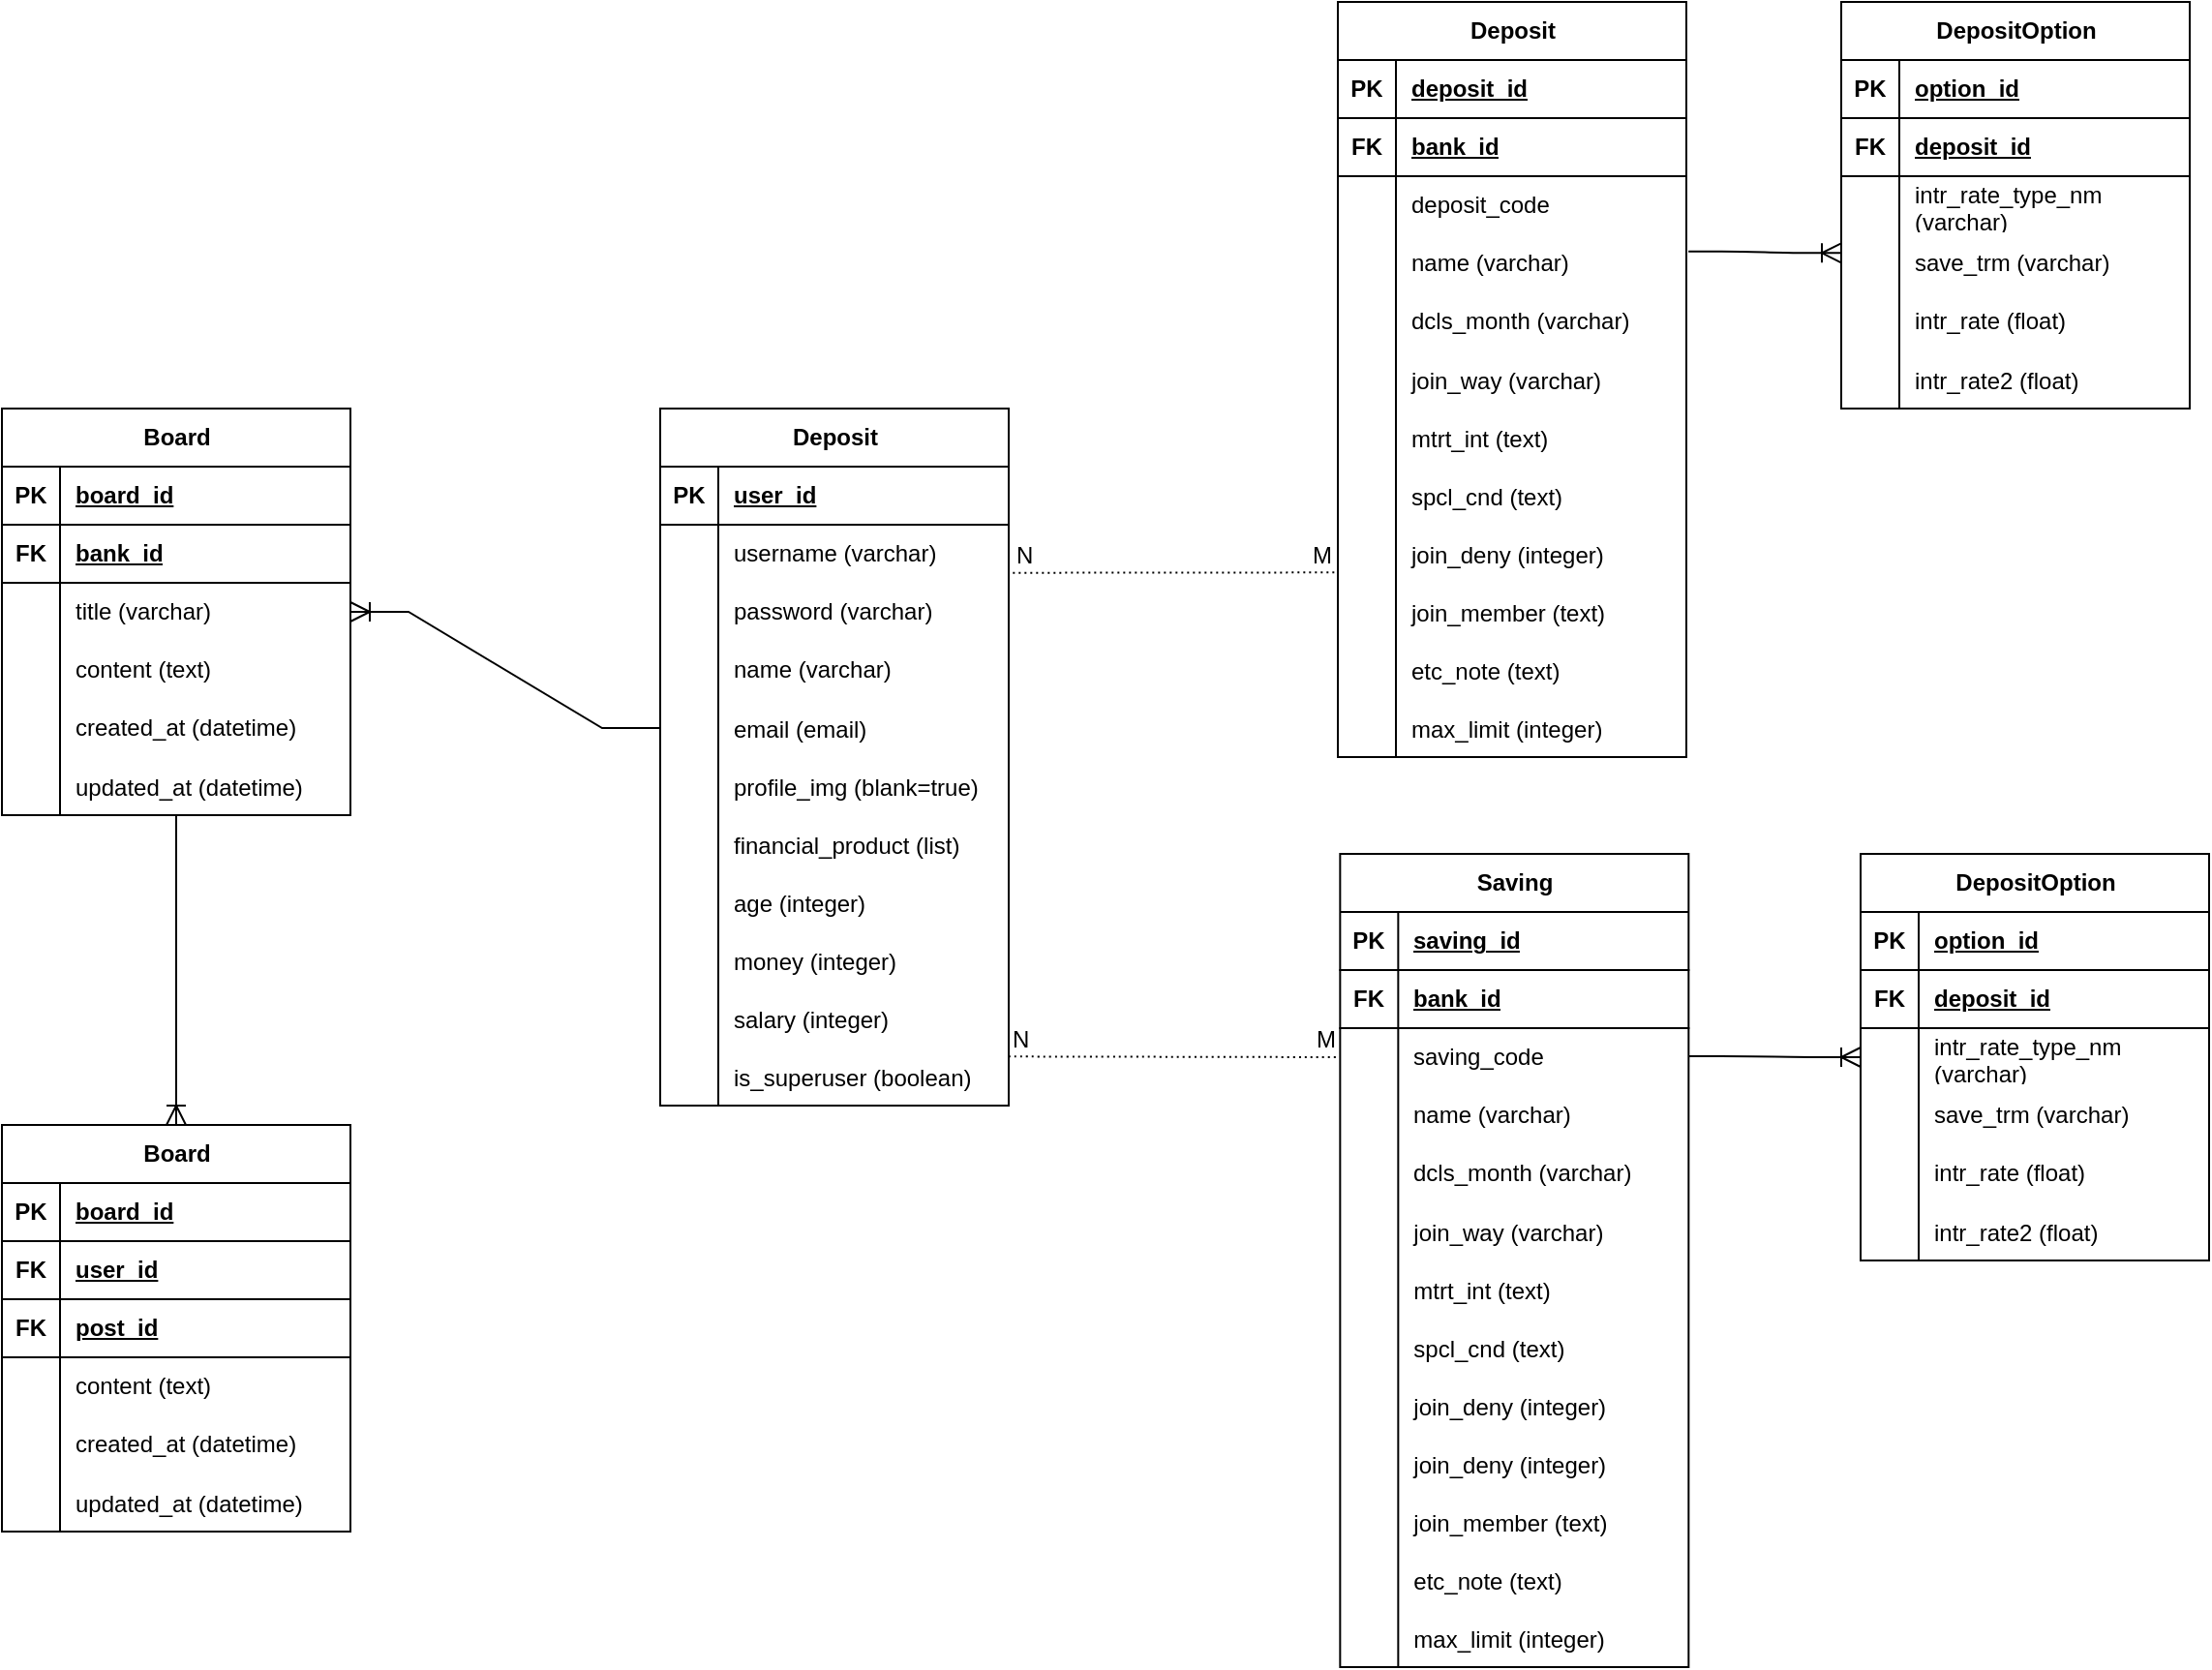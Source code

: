 <mxfile version="24.4.2" type="github">
  <diagram name="페이지-1" id="5UTWxV6Z3wM__WM_ELLL">
    <mxGraphModel dx="2122" dy="1269" grid="1" gridSize="10" guides="1" tooltips="1" connect="1" arrows="1" fold="1" page="1" pageScale="1" pageWidth="827" pageHeight="1169" math="0" shadow="0">
      <root>
        <mxCell id="0" />
        <mxCell id="1" parent="0" />
        <mxCell id="3p5N3fAH5qjpk5ocgJDW-1" value="Board" style="shape=table;startSize=30;container=1;collapsible=1;childLayout=tableLayout;fixedRows=1;rowLines=0;fontStyle=1;align=center;resizeLast=1;html=1;" vertex="1" parent="1">
          <mxGeometry x="260" y="320" width="180" height="210" as="geometry">
            <mxRectangle x="50" y="70" width="70" height="30" as="alternateBounds" />
          </mxGeometry>
        </mxCell>
        <mxCell id="3p5N3fAH5qjpk5ocgJDW-2" value="" style="shape=tableRow;horizontal=0;startSize=0;swimlaneHead=0;swimlaneBody=0;fillColor=none;collapsible=0;dropTarget=0;points=[[0,0.5],[1,0.5]];portConstraint=eastwest;top=0;left=0;right=0;bottom=1;" vertex="1" parent="3p5N3fAH5qjpk5ocgJDW-1">
          <mxGeometry y="30" width="180" height="30" as="geometry" />
        </mxCell>
        <mxCell id="3p5N3fAH5qjpk5ocgJDW-3" value="PK" style="shape=partialRectangle;connectable=0;fillColor=none;top=0;left=0;bottom=0;right=0;fontStyle=1;overflow=hidden;whiteSpace=wrap;html=1;" vertex="1" parent="3p5N3fAH5qjpk5ocgJDW-2">
          <mxGeometry width="30" height="30" as="geometry">
            <mxRectangle width="30" height="30" as="alternateBounds" />
          </mxGeometry>
        </mxCell>
        <mxCell id="3p5N3fAH5qjpk5ocgJDW-4" value="board_id" style="shape=partialRectangle;connectable=0;fillColor=none;top=0;left=0;bottom=0;right=0;align=left;spacingLeft=6;fontStyle=5;overflow=hidden;whiteSpace=wrap;html=1;" vertex="1" parent="3p5N3fAH5qjpk5ocgJDW-2">
          <mxGeometry x="30" width="150" height="30" as="geometry">
            <mxRectangle width="150" height="30" as="alternateBounds" />
          </mxGeometry>
        </mxCell>
        <mxCell id="3p5N3fAH5qjpk5ocgJDW-5" value="" style="shape=tableRow;horizontal=0;startSize=0;swimlaneHead=0;swimlaneBody=0;fillColor=none;collapsible=0;dropTarget=0;points=[[0,0.5],[1,0.5]];portConstraint=eastwest;top=0;left=0;right=0;bottom=1;" vertex="1" parent="3p5N3fAH5qjpk5ocgJDW-1">
          <mxGeometry y="60" width="180" height="30" as="geometry" />
        </mxCell>
        <mxCell id="3p5N3fAH5qjpk5ocgJDW-6" value="FK" style="shape=partialRectangle;connectable=0;fillColor=none;top=0;left=0;bottom=0;right=0;fontStyle=1;overflow=hidden;whiteSpace=wrap;html=1;" vertex="1" parent="3p5N3fAH5qjpk5ocgJDW-5">
          <mxGeometry width="30" height="30" as="geometry">
            <mxRectangle width="30" height="30" as="alternateBounds" />
          </mxGeometry>
        </mxCell>
        <mxCell id="3p5N3fAH5qjpk5ocgJDW-7" value="bank_id" style="shape=partialRectangle;connectable=0;fillColor=none;top=0;left=0;bottom=0;right=0;align=left;spacingLeft=6;fontStyle=5;overflow=hidden;whiteSpace=wrap;html=1;" vertex="1" parent="3p5N3fAH5qjpk5ocgJDW-5">
          <mxGeometry x="30" width="150" height="30" as="geometry">
            <mxRectangle width="150" height="30" as="alternateBounds" />
          </mxGeometry>
        </mxCell>
        <mxCell id="3p5N3fAH5qjpk5ocgJDW-8" value="" style="shape=tableRow;horizontal=0;startSize=0;swimlaneHead=0;swimlaneBody=0;fillColor=none;collapsible=0;dropTarget=0;points=[[0,0.5],[1,0.5]];portConstraint=eastwest;top=0;left=0;right=0;bottom=0;" vertex="1" parent="3p5N3fAH5qjpk5ocgJDW-1">
          <mxGeometry y="90" width="180" height="30" as="geometry" />
        </mxCell>
        <mxCell id="3p5N3fAH5qjpk5ocgJDW-9" value="" style="shape=partialRectangle;connectable=0;fillColor=none;top=0;left=0;bottom=0;right=0;editable=1;overflow=hidden;whiteSpace=wrap;html=1;" vertex="1" parent="3p5N3fAH5qjpk5ocgJDW-8">
          <mxGeometry width="30" height="30" as="geometry">
            <mxRectangle width="30" height="30" as="alternateBounds" />
          </mxGeometry>
        </mxCell>
        <mxCell id="3p5N3fAH5qjpk5ocgJDW-10" value="title (varchar)" style="shape=partialRectangle;connectable=0;fillColor=none;top=0;left=0;bottom=0;right=0;align=left;spacingLeft=6;overflow=hidden;whiteSpace=wrap;html=1;" vertex="1" parent="3p5N3fAH5qjpk5ocgJDW-8">
          <mxGeometry x="30" width="150" height="30" as="geometry">
            <mxRectangle width="150" height="30" as="alternateBounds" />
          </mxGeometry>
        </mxCell>
        <mxCell id="3p5N3fAH5qjpk5ocgJDW-11" value="" style="shape=tableRow;horizontal=0;startSize=0;swimlaneHead=0;swimlaneBody=0;fillColor=none;collapsible=0;dropTarget=0;points=[[0,0.5],[1,0.5]];portConstraint=eastwest;top=0;left=0;right=0;bottom=0;" vertex="1" parent="3p5N3fAH5qjpk5ocgJDW-1">
          <mxGeometry y="120" width="180" height="30" as="geometry" />
        </mxCell>
        <mxCell id="3p5N3fAH5qjpk5ocgJDW-12" value="" style="shape=partialRectangle;connectable=0;fillColor=none;top=0;left=0;bottom=0;right=0;editable=1;overflow=hidden;whiteSpace=wrap;html=1;" vertex="1" parent="3p5N3fAH5qjpk5ocgJDW-11">
          <mxGeometry width="30" height="30" as="geometry">
            <mxRectangle width="30" height="30" as="alternateBounds" />
          </mxGeometry>
        </mxCell>
        <mxCell id="3p5N3fAH5qjpk5ocgJDW-13" value="content (text)" style="shape=partialRectangle;connectable=0;fillColor=none;top=0;left=0;bottom=0;right=0;align=left;spacingLeft=6;overflow=hidden;whiteSpace=wrap;html=1;" vertex="1" parent="3p5N3fAH5qjpk5ocgJDW-11">
          <mxGeometry x="30" width="150" height="30" as="geometry">
            <mxRectangle width="150" height="30" as="alternateBounds" />
          </mxGeometry>
        </mxCell>
        <mxCell id="3p5N3fAH5qjpk5ocgJDW-14" value="" style="shape=tableRow;horizontal=0;startSize=0;swimlaneHead=0;swimlaneBody=0;fillColor=none;collapsible=0;dropTarget=0;points=[[0,0.5],[1,0.5]];portConstraint=eastwest;top=0;left=0;right=0;bottom=0;" vertex="1" parent="3p5N3fAH5qjpk5ocgJDW-1">
          <mxGeometry y="150" width="180" height="30" as="geometry" />
        </mxCell>
        <mxCell id="3p5N3fAH5qjpk5ocgJDW-15" value="" style="shape=partialRectangle;connectable=0;fillColor=none;top=0;left=0;bottom=0;right=0;editable=1;overflow=hidden;whiteSpace=wrap;html=1;" vertex="1" parent="3p5N3fAH5qjpk5ocgJDW-14">
          <mxGeometry width="30" height="30" as="geometry">
            <mxRectangle width="30" height="30" as="alternateBounds" />
          </mxGeometry>
        </mxCell>
        <mxCell id="3p5N3fAH5qjpk5ocgJDW-16" value="created_at (datetime)" style="shape=partialRectangle;connectable=0;fillColor=none;top=0;left=0;bottom=0;right=0;align=left;spacingLeft=6;overflow=hidden;whiteSpace=wrap;html=1;" vertex="1" parent="3p5N3fAH5qjpk5ocgJDW-14">
          <mxGeometry x="30" width="150" height="30" as="geometry">
            <mxRectangle width="150" height="30" as="alternateBounds" />
          </mxGeometry>
        </mxCell>
        <mxCell id="3p5N3fAH5qjpk5ocgJDW-17" value="" style="shape=tableRow;horizontal=0;startSize=0;swimlaneHead=0;swimlaneBody=0;fillColor=none;collapsible=0;dropTarget=0;points=[[0,0.5],[1,0.5]];portConstraint=eastwest;top=0;left=0;right=0;bottom=0;" vertex="1" parent="3p5N3fAH5qjpk5ocgJDW-1">
          <mxGeometry y="180" width="180" height="30" as="geometry" />
        </mxCell>
        <mxCell id="3p5N3fAH5qjpk5ocgJDW-18" value="" style="shape=partialRectangle;connectable=0;fillColor=none;top=0;left=0;bottom=0;right=0;editable=1;overflow=hidden;" vertex="1" parent="3p5N3fAH5qjpk5ocgJDW-17">
          <mxGeometry width="30" height="30" as="geometry">
            <mxRectangle width="30" height="30" as="alternateBounds" />
          </mxGeometry>
        </mxCell>
        <mxCell id="3p5N3fAH5qjpk5ocgJDW-19" value="updated_at (datetime)" style="shape=partialRectangle;connectable=0;fillColor=none;top=0;left=0;bottom=0;right=0;align=left;spacingLeft=6;overflow=hidden;" vertex="1" parent="3p5N3fAH5qjpk5ocgJDW-17">
          <mxGeometry x="30" width="150" height="30" as="geometry">
            <mxRectangle width="150" height="30" as="alternateBounds" />
          </mxGeometry>
        </mxCell>
        <mxCell id="3p5N3fAH5qjpk5ocgJDW-20" value="Board" style="shape=table;startSize=30;container=1;collapsible=1;childLayout=tableLayout;fixedRows=1;rowLines=0;fontStyle=1;align=center;resizeLast=1;html=1;" vertex="1" parent="1">
          <mxGeometry x="260" y="690" width="180" height="210" as="geometry">
            <mxRectangle x="50" y="70" width="70" height="30" as="alternateBounds" />
          </mxGeometry>
        </mxCell>
        <mxCell id="3p5N3fAH5qjpk5ocgJDW-21" value="" style="shape=tableRow;horizontal=0;startSize=0;swimlaneHead=0;swimlaneBody=0;fillColor=none;collapsible=0;dropTarget=0;points=[[0,0.5],[1,0.5]];portConstraint=eastwest;top=0;left=0;right=0;bottom=1;" vertex="1" parent="3p5N3fAH5qjpk5ocgJDW-20">
          <mxGeometry y="30" width="180" height="30" as="geometry" />
        </mxCell>
        <mxCell id="3p5N3fAH5qjpk5ocgJDW-22" value="PK" style="shape=partialRectangle;connectable=0;fillColor=none;top=0;left=0;bottom=0;right=0;fontStyle=1;overflow=hidden;whiteSpace=wrap;html=1;" vertex="1" parent="3p5N3fAH5qjpk5ocgJDW-21">
          <mxGeometry width="30" height="30" as="geometry">
            <mxRectangle width="30" height="30" as="alternateBounds" />
          </mxGeometry>
        </mxCell>
        <mxCell id="3p5N3fAH5qjpk5ocgJDW-23" value="board_id" style="shape=partialRectangle;connectable=0;fillColor=none;top=0;left=0;bottom=0;right=0;align=left;spacingLeft=6;fontStyle=5;overflow=hidden;whiteSpace=wrap;html=1;" vertex="1" parent="3p5N3fAH5qjpk5ocgJDW-21">
          <mxGeometry x="30" width="150" height="30" as="geometry">
            <mxRectangle width="150" height="30" as="alternateBounds" />
          </mxGeometry>
        </mxCell>
        <mxCell id="3p5N3fAH5qjpk5ocgJDW-24" value="" style="shape=tableRow;horizontal=0;startSize=0;swimlaneHead=0;swimlaneBody=0;fillColor=none;collapsible=0;dropTarget=0;points=[[0,0.5],[1,0.5]];portConstraint=eastwest;top=0;left=0;right=0;bottom=0;" vertex="1" parent="3p5N3fAH5qjpk5ocgJDW-20">
          <mxGeometry y="60" width="180" height="30" as="geometry" />
        </mxCell>
        <mxCell id="3p5N3fAH5qjpk5ocgJDW-25" value="&lt;span style=&quot;font-weight: 700;&quot;&gt;FK&lt;/span&gt;" style="shape=partialRectangle;connectable=0;fillColor=none;top=0;left=0;bottom=0;right=0;fontStyle=0;overflow=hidden;whiteSpace=wrap;html=1;" vertex="1" parent="3p5N3fAH5qjpk5ocgJDW-24">
          <mxGeometry width="30" height="30" as="geometry">
            <mxRectangle width="30" height="30" as="alternateBounds" />
          </mxGeometry>
        </mxCell>
        <mxCell id="3p5N3fAH5qjpk5ocgJDW-26" value="&lt;span style=&quot;font-weight: 700; text-decoration-line: underline;&quot;&gt;user_id&lt;/span&gt;" style="shape=partialRectangle;connectable=0;fillColor=none;top=0;left=0;bottom=0;right=0;align=left;spacingLeft=6;fontStyle=0;overflow=hidden;whiteSpace=wrap;html=1;" vertex="1" parent="3p5N3fAH5qjpk5ocgJDW-24">
          <mxGeometry x="30" width="150" height="30" as="geometry">
            <mxRectangle width="150" height="30" as="alternateBounds" />
          </mxGeometry>
        </mxCell>
        <mxCell id="3p5N3fAH5qjpk5ocgJDW-27" value="" style="shape=tableRow;horizontal=0;startSize=0;swimlaneHead=0;swimlaneBody=0;fillColor=none;collapsible=0;dropTarget=0;points=[[0,0.5],[1,0.5]];portConstraint=eastwest;top=0;left=0;right=0;bottom=1;" vertex="1" parent="3p5N3fAH5qjpk5ocgJDW-20">
          <mxGeometry y="90" width="180" height="30" as="geometry" />
        </mxCell>
        <mxCell id="3p5N3fAH5qjpk5ocgJDW-28" value="FK" style="shape=partialRectangle;connectable=0;fillColor=none;top=0;left=0;bottom=0;right=0;fontStyle=1;overflow=hidden;whiteSpace=wrap;html=1;" vertex="1" parent="3p5N3fAH5qjpk5ocgJDW-27">
          <mxGeometry width="30" height="30" as="geometry">
            <mxRectangle width="30" height="30" as="alternateBounds" />
          </mxGeometry>
        </mxCell>
        <mxCell id="3p5N3fAH5qjpk5ocgJDW-29" value="post_id" style="shape=partialRectangle;connectable=0;fillColor=none;top=0;left=0;bottom=0;right=0;align=left;spacingLeft=6;fontStyle=5;overflow=hidden;whiteSpace=wrap;html=1;" vertex="1" parent="3p5N3fAH5qjpk5ocgJDW-27">
          <mxGeometry x="30" width="150" height="30" as="geometry">
            <mxRectangle width="150" height="30" as="alternateBounds" />
          </mxGeometry>
        </mxCell>
        <mxCell id="3p5N3fAH5qjpk5ocgJDW-30" value="" style="shape=tableRow;horizontal=0;startSize=0;swimlaneHead=0;swimlaneBody=0;fillColor=none;collapsible=0;dropTarget=0;points=[[0,0.5],[1,0.5]];portConstraint=eastwest;top=0;left=0;right=0;bottom=0;" vertex="1" parent="3p5N3fAH5qjpk5ocgJDW-20">
          <mxGeometry y="120" width="180" height="30" as="geometry" />
        </mxCell>
        <mxCell id="3p5N3fAH5qjpk5ocgJDW-31" value="" style="shape=partialRectangle;connectable=0;fillColor=none;top=0;left=0;bottom=0;right=0;editable=1;overflow=hidden;whiteSpace=wrap;html=1;" vertex="1" parent="3p5N3fAH5qjpk5ocgJDW-30">
          <mxGeometry width="30" height="30" as="geometry">
            <mxRectangle width="30" height="30" as="alternateBounds" />
          </mxGeometry>
        </mxCell>
        <mxCell id="3p5N3fAH5qjpk5ocgJDW-32" value="content (text)" style="shape=partialRectangle;connectable=0;fillColor=none;top=0;left=0;bottom=0;right=0;align=left;spacingLeft=6;overflow=hidden;whiteSpace=wrap;html=1;" vertex="1" parent="3p5N3fAH5qjpk5ocgJDW-30">
          <mxGeometry x="30" width="150" height="30" as="geometry">
            <mxRectangle width="150" height="30" as="alternateBounds" />
          </mxGeometry>
        </mxCell>
        <mxCell id="3p5N3fAH5qjpk5ocgJDW-33" value="" style="shape=tableRow;horizontal=0;startSize=0;swimlaneHead=0;swimlaneBody=0;fillColor=none;collapsible=0;dropTarget=0;points=[[0,0.5],[1,0.5]];portConstraint=eastwest;top=0;left=0;right=0;bottom=0;" vertex="1" parent="3p5N3fAH5qjpk5ocgJDW-20">
          <mxGeometry y="150" width="180" height="30" as="geometry" />
        </mxCell>
        <mxCell id="3p5N3fAH5qjpk5ocgJDW-34" value="" style="shape=partialRectangle;connectable=0;fillColor=none;top=0;left=0;bottom=0;right=0;editable=1;overflow=hidden;whiteSpace=wrap;html=1;" vertex="1" parent="3p5N3fAH5qjpk5ocgJDW-33">
          <mxGeometry width="30" height="30" as="geometry">
            <mxRectangle width="30" height="30" as="alternateBounds" />
          </mxGeometry>
        </mxCell>
        <mxCell id="3p5N3fAH5qjpk5ocgJDW-35" value="created_at (datetime)" style="shape=partialRectangle;connectable=0;fillColor=none;top=0;left=0;bottom=0;right=0;align=left;spacingLeft=6;overflow=hidden;whiteSpace=wrap;html=1;" vertex="1" parent="3p5N3fAH5qjpk5ocgJDW-33">
          <mxGeometry x="30" width="150" height="30" as="geometry">
            <mxRectangle width="150" height="30" as="alternateBounds" />
          </mxGeometry>
        </mxCell>
        <mxCell id="3p5N3fAH5qjpk5ocgJDW-36" value="" style="shape=tableRow;horizontal=0;startSize=0;swimlaneHead=0;swimlaneBody=0;fillColor=none;collapsible=0;dropTarget=0;points=[[0,0.5],[1,0.5]];portConstraint=eastwest;top=0;left=0;right=0;bottom=0;" vertex="1" parent="3p5N3fAH5qjpk5ocgJDW-20">
          <mxGeometry y="180" width="180" height="30" as="geometry" />
        </mxCell>
        <mxCell id="3p5N3fAH5qjpk5ocgJDW-37" value="" style="shape=partialRectangle;connectable=0;fillColor=none;top=0;left=0;bottom=0;right=0;editable=1;overflow=hidden;" vertex="1" parent="3p5N3fAH5qjpk5ocgJDW-36">
          <mxGeometry width="30" height="30" as="geometry">
            <mxRectangle width="30" height="30" as="alternateBounds" />
          </mxGeometry>
        </mxCell>
        <mxCell id="3p5N3fAH5qjpk5ocgJDW-38" value="updated_at (datetime)" style="shape=partialRectangle;connectable=0;fillColor=none;top=0;left=0;bottom=0;right=0;align=left;spacingLeft=6;overflow=hidden;" vertex="1" parent="3p5N3fAH5qjpk5ocgJDW-36">
          <mxGeometry x="30" width="150" height="30" as="geometry">
            <mxRectangle width="150" height="30" as="alternateBounds" />
          </mxGeometry>
        </mxCell>
        <mxCell id="3p5N3fAH5qjpk5ocgJDW-39" value="" style="line;strokeWidth=1;rotatable=0;dashed=0;labelPosition=right;align=left;verticalAlign=middle;spacingTop=0;spacingLeft=6;points=[];portConstraint=eastwest;" vertex="1" parent="1">
          <mxGeometry x="260" y="775" width="180" height="10" as="geometry" />
        </mxCell>
        <mxCell id="3p5N3fAH5qjpk5ocgJDW-40" value="" style="fontSize=12;html=1;endArrow=ERoneToMany;rounded=0;startSize=8;endSize=8;exitX=0.5;exitY=1;exitDx=0;exitDy=0;entryX=0.5;entryY=0;entryDx=0;entryDy=0;" edge="1" parent="1" source="3p5N3fAH5qjpk5ocgJDW-1" target="3p5N3fAH5qjpk5ocgJDW-20">
          <mxGeometry width="100" height="100" relative="1" as="geometry">
            <mxPoint x="340" y="620" as="sourcePoint" />
            <mxPoint x="470" y="580" as="targetPoint" />
          </mxGeometry>
        </mxCell>
        <mxCell id="3p5N3fAH5qjpk5ocgJDW-41" value="Deposit" style="shape=table;startSize=30;container=1;collapsible=1;childLayout=tableLayout;fixedRows=1;rowLines=0;fontStyle=1;align=center;resizeLast=1;html=1;" vertex="1" parent="1">
          <mxGeometry x="600" y="320" width="180" height="360" as="geometry" />
        </mxCell>
        <mxCell id="3p5N3fAH5qjpk5ocgJDW-42" value="" style="shape=tableRow;horizontal=0;startSize=0;swimlaneHead=0;swimlaneBody=0;fillColor=none;collapsible=0;dropTarget=0;points=[[0,0.5],[1,0.5]];portConstraint=eastwest;top=0;left=0;right=0;bottom=1;" vertex="1" parent="3p5N3fAH5qjpk5ocgJDW-41">
          <mxGeometry y="30" width="180" height="30" as="geometry" />
        </mxCell>
        <mxCell id="3p5N3fAH5qjpk5ocgJDW-43" value="PK" style="shape=partialRectangle;connectable=0;fillColor=none;top=0;left=0;bottom=0;right=0;fontStyle=1;overflow=hidden;whiteSpace=wrap;html=1;" vertex="1" parent="3p5N3fAH5qjpk5ocgJDW-42">
          <mxGeometry width="30" height="30" as="geometry">
            <mxRectangle width="30" height="30" as="alternateBounds" />
          </mxGeometry>
        </mxCell>
        <mxCell id="3p5N3fAH5qjpk5ocgJDW-44" value="user_id" style="shape=partialRectangle;connectable=0;fillColor=none;top=0;left=0;bottom=0;right=0;align=left;spacingLeft=6;fontStyle=5;overflow=hidden;whiteSpace=wrap;html=1;" vertex="1" parent="3p5N3fAH5qjpk5ocgJDW-42">
          <mxGeometry x="30" width="150" height="30" as="geometry">
            <mxRectangle width="150" height="30" as="alternateBounds" />
          </mxGeometry>
        </mxCell>
        <mxCell id="3p5N3fAH5qjpk5ocgJDW-45" value="" style="shape=tableRow;horizontal=0;startSize=0;swimlaneHead=0;swimlaneBody=0;fillColor=none;collapsible=0;dropTarget=0;points=[[0,0.5],[1,0.5]];portConstraint=eastwest;top=0;left=0;right=0;bottom=0;" vertex="1" parent="3p5N3fAH5qjpk5ocgJDW-41">
          <mxGeometry y="60" width="180" height="30" as="geometry" />
        </mxCell>
        <mxCell id="3p5N3fAH5qjpk5ocgJDW-46" value="" style="shape=partialRectangle;connectable=0;fillColor=none;top=0;left=0;bottom=0;right=0;editable=1;overflow=hidden;whiteSpace=wrap;html=1;" vertex="1" parent="3p5N3fAH5qjpk5ocgJDW-45">
          <mxGeometry width="30" height="30" as="geometry">
            <mxRectangle width="30" height="30" as="alternateBounds" />
          </mxGeometry>
        </mxCell>
        <mxCell id="3p5N3fAH5qjpk5ocgJDW-47" value="username (varchar)" style="shape=partialRectangle;connectable=0;fillColor=none;top=0;left=0;bottom=0;right=0;align=left;spacingLeft=6;overflow=hidden;whiteSpace=wrap;html=1;" vertex="1" parent="3p5N3fAH5qjpk5ocgJDW-45">
          <mxGeometry x="30" width="150" height="30" as="geometry">
            <mxRectangle width="150" height="30" as="alternateBounds" />
          </mxGeometry>
        </mxCell>
        <mxCell id="3p5N3fAH5qjpk5ocgJDW-48" value="" style="shape=tableRow;horizontal=0;startSize=0;swimlaneHead=0;swimlaneBody=0;fillColor=none;collapsible=0;dropTarget=0;points=[[0,0.5],[1,0.5]];portConstraint=eastwest;top=0;left=0;right=0;bottom=0;" vertex="1" parent="3p5N3fAH5qjpk5ocgJDW-41">
          <mxGeometry y="90" width="180" height="30" as="geometry" />
        </mxCell>
        <mxCell id="3p5N3fAH5qjpk5ocgJDW-49" value="" style="shape=partialRectangle;connectable=0;fillColor=none;top=0;left=0;bottom=0;right=0;editable=1;overflow=hidden;whiteSpace=wrap;html=1;" vertex="1" parent="3p5N3fAH5qjpk5ocgJDW-48">
          <mxGeometry width="30" height="30" as="geometry">
            <mxRectangle width="30" height="30" as="alternateBounds" />
          </mxGeometry>
        </mxCell>
        <mxCell id="3p5N3fAH5qjpk5ocgJDW-50" value="password (varchar)" style="shape=partialRectangle;connectable=0;fillColor=none;top=0;left=0;bottom=0;right=0;align=left;spacingLeft=6;overflow=hidden;whiteSpace=wrap;html=1;" vertex="1" parent="3p5N3fAH5qjpk5ocgJDW-48">
          <mxGeometry x="30" width="150" height="30" as="geometry">
            <mxRectangle width="150" height="30" as="alternateBounds" />
          </mxGeometry>
        </mxCell>
        <mxCell id="3p5N3fAH5qjpk5ocgJDW-51" value="" style="shape=tableRow;horizontal=0;startSize=0;swimlaneHead=0;swimlaneBody=0;fillColor=none;collapsible=0;dropTarget=0;points=[[0,0.5],[1,0.5]];portConstraint=eastwest;top=0;left=0;right=0;bottom=0;" vertex="1" parent="3p5N3fAH5qjpk5ocgJDW-41">
          <mxGeometry y="120" width="180" height="30" as="geometry" />
        </mxCell>
        <mxCell id="3p5N3fAH5qjpk5ocgJDW-52" value="" style="shape=partialRectangle;connectable=0;fillColor=none;top=0;left=0;bottom=0;right=0;editable=1;overflow=hidden;whiteSpace=wrap;html=1;" vertex="1" parent="3p5N3fAH5qjpk5ocgJDW-51">
          <mxGeometry width="30" height="30" as="geometry">
            <mxRectangle width="30" height="30" as="alternateBounds" />
          </mxGeometry>
        </mxCell>
        <mxCell id="3p5N3fAH5qjpk5ocgJDW-53" value="name (varchar&lt;span style=&quot;color: rgba(0, 0, 0, 0); font-family: monospace; font-size: 0px; text-wrap: nowrap;&quot;&gt;%3CmxGraphModel%3E%3Croot%3E%3CmxCell%20id%3D%220%22%2F%3E%3CmxCell%20id%3D%221%22%20parent%3D%220%22%2F%3E%3CmxCell%20id%3D%222%22%20value%3D%22%26lt%3Bspan%20style%3D%26quot%3Bfont-weight%3A%20700%3B%26quot%3B%26gt%3BFK%26lt%3B%2Fspan%26gt%3B%22%20style%3D%22shape%3DpartialRectangle%3Bconnectable%3D0%3BfillColor%3Dnone%3Btop%3D0%3Bleft%3D0%3Bbottom%3D0%3Bright%3D0%3BfontStyle%3D0%3Boverflow%3Dhidden%3BwhiteSpace%3Dwrap%3Bhtml%3D1%3B%22%20vertex%3D%221%22%20parent%3D%221%22%3E%3CmxGeometry%20x%3D%2250%22%20y%3D%22390%22%20width%3D%2230%22%20height%3D%2230%22%20as%3D%22geometry%22%3E%3CmxRectangle%20width%3D%2230%22%20height%3D%2230%22%20as%3D%22alternateBounds%22%2F%3E%3C%2FmxGeometry%3E%3C%2FmxCell%3E%3CmxCell%20id%3D%223%22%20value%3D%22%26lt%3Bspan%20style%3D%26quot%3Bfont-weight%3A%20700%3B%20text-decoration-line%3A%20underline%3B%26quot%3B%26gt%3Buser_id%26lt%3B%2Fspan%26gt%3B%22%20style%3D%22shape%3DpartialRectangle%3Bconnectable%3D0%3BfillColor%3Dnone%3Btop%3D0%3Bleft%3D0%3Bbottom%3D0%3Bright%3D0%3Balign%3Dleft%3BspacingLeft%3D6%3BfontStyle%3D0%3Boverflow%3Dhidden%3BwhiteSpace%3Dwrap%3Bhtml%3D1%3B%22%20vertex%3D%221%22%20parent%3D%221%22%3E%3CmxGeometry%20x%3D%2280%22%20y%3D%22390%22%20width%3D%22150%22%20height%3D%2230%22%20as%3D%22geometry%22%3E%3CmxRectangle%20width%3D%22150%22%20height%3D%2230%22%20as%3D%22alternateBounds%22%2F%3E%3C%2FmxGeometry%3E%3C%2FmxCell%3E%3C%2Froot%3E%3C%2FmxGraphModel%3E&lt;/span&gt;)" style="shape=partialRectangle;connectable=0;fillColor=none;top=0;left=0;bottom=0;right=0;align=left;spacingLeft=6;overflow=hidden;whiteSpace=wrap;html=1;" vertex="1" parent="3p5N3fAH5qjpk5ocgJDW-51">
          <mxGeometry x="30" width="150" height="30" as="geometry">
            <mxRectangle width="150" height="30" as="alternateBounds" />
          </mxGeometry>
        </mxCell>
        <mxCell id="3p5N3fAH5qjpk5ocgJDW-54" value="" style="shape=tableRow;horizontal=0;startSize=0;swimlaneHead=0;swimlaneBody=0;fillColor=none;collapsible=0;dropTarget=0;points=[[0,0.5],[1,0.5]];portConstraint=eastwest;top=0;left=0;right=0;bottom=0;" vertex="1" parent="3p5N3fAH5qjpk5ocgJDW-41">
          <mxGeometry y="150" width="180" height="30" as="geometry" />
        </mxCell>
        <mxCell id="3p5N3fAH5qjpk5ocgJDW-55" value="" style="shape=partialRectangle;connectable=0;fillColor=none;top=0;left=0;bottom=0;right=0;editable=1;overflow=hidden;" vertex="1" parent="3p5N3fAH5qjpk5ocgJDW-54">
          <mxGeometry width="30" height="30" as="geometry">
            <mxRectangle width="30" height="30" as="alternateBounds" />
          </mxGeometry>
        </mxCell>
        <mxCell id="3p5N3fAH5qjpk5ocgJDW-56" value="email (email) " style="shape=partialRectangle;connectable=0;fillColor=none;top=0;left=0;bottom=0;right=0;align=left;spacingLeft=6;overflow=hidden;" vertex="1" parent="3p5N3fAH5qjpk5ocgJDW-54">
          <mxGeometry x="30" width="150" height="30" as="geometry">
            <mxRectangle width="150" height="30" as="alternateBounds" />
          </mxGeometry>
        </mxCell>
        <mxCell id="3p5N3fAH5qjpk5ocgJDW-57" value="" style="shape=tableRow;horizontal=0;startSize=0;swimlaneHead=0;swimlaneBody=0;fillColor=none;collapsible=0;dropTarget=0;points=[[0,0.5],[1,0.5]];portConstraint=eastwest;top=0;left=0;right=0;bottom=0;" vertex="1" parent="3p5N3fAH5qjpk5ocgJDW-41">
          <mxGeometry y="180" width="180" height="30" as="geometry" />
        </mxCell>
        <mxCell id="3p5N3fAH5qjpk5ocgJDW-58" value="" style="shape=partialRectangle;connectable=0;fillColor=none;top=0;left=0;bottom=0;right=0;editable=1;overflow=hidden;" vertex="1" parent="3p5N3fAH5qjpk5ocgJDW-57">
          <mxGeometry width="30" height="30" as="geometry">
            <mxRectangle width="30" height="30" as="alternateBounds" />
          </mxGeometry>
        </mxCell>
        <mxCell id="3p5N3fAH5qjpk5ocgJDW-59" value="profile_img (blank=true)" style="shape=partialRectangle;connectable=0;fillColor=none;top=0;left=0;bottom=0;right=0;align=left;spacingLeft=6;overflow=hidden;" vertex="1" parent="3p5N3fAH5qjpk5ocgJDW-57">
          <mxGeometry x="30" width="150" height="30" as="geometry">
            <mxRectangle width="150" height="30" as="alternateBounds" />
          </mxGeometry>
        </mxCell>
        <mxCell id="3p5N3fAH5qjpk5ocgJDW-60" value="" style="shape=tableRow;horizontal=0;startSize=0;swimlaneHead=0;swimlaneBody=0;fillColor=none;collapsible=0;dropTarget=0;points=[[0,0.5],[1,0.5]];portConstraint=eastwest;top=0;left=0;right=0;bottom=0;" vertex="1" parent="3p5N3fAH5qjpk5ocgJDW-41">
          <mxGeometry y="210" width="180" height="30" as="geometry" />
        </mxCell>
        <mxCell id="3p5N3fAH5qjpk5ocgJDW-61" value="" style="shape=partialRectangle;connectable=0;fillColor=none;top=0;left=0;bottom=0;right=0;editable=1;overflow=hidden;" vertex="1" parent="3p5N3fAH5qjpk5ocgJDW-60">
          <mxGeometry width="30" height="30" as="geometry">
            <mxRectangle width="30" height="30" as="alternateBounds" />
          </mxGeometry>
        </mxCell>
        <mxCell id="3p5N3fAH5qjpk5ocgJDW-62" value="financial_product (list)" style="shape=partialRectangle;connectable=0;fillColor=none;top=0;left=0;bottom=0;right=0;align=left;spacingLeft=6;overflow=hidden;" vertex="1" parent="3p5N3fAH5qjpk5ocgJDW-60">
          <mxGeometry x="30" width="150" height="30" as="geometry">
            <mxRectangle width="150" height="30" as="alternateBounds" />
          </mxGeometry>
        </mxCell>
        <mxCell id="3p5N3fAH5qjpk5ocgJDW-63" value="" style="shape=tableRow;horizontal=0;startSize=0;swimlaneHead=0;swimlaneBody=0;fillColor=none;collapsible=0;dropTarget=0;points=[[0,0.5],[1,0.5]];portConstraint=eastwest;top=0;left=0;right=0;bottom=0;" vertex="1" parent="3p5N3fAH5qjpk5ocgJDW-41">
          <mxGeometry y="240" width="180" height="30" as="geometry" />
        </mxCell>
        <mxCell id="3p5N3fAH5qjpk5ocgJDW-64" value="" style="shape=partialRectangle;connectable=0;fillColor=none;top=0;left=0;bottom=0;right=0;editable=1;overflow=hidden;" vertex="1" parent="3p5N3fAH5qjpk5ocgJDW-63">
          <mxGeometry width="30" height="30" as="geometry">
            <mxRectangle width="30" height="30" as="alternateBounds" />
          </mxGeometry>
        </mxCell>
        <mxCell id="3p5N3fAH5qjpk5ocgJDW-65" value="age (integer)" style="shape=partialRectangle;connectable=0;fillColor=none;top=0;left=0;bottom=0;right=0;align=left;spacingLeft=6;overflow=hidden;" vertex="1" parent="3p5N3fAH5qjpk5ocgJDW-63">
          <mxGeometry x="30" width="150" height="30" as="geometry">
            <mxRectangle width="150" height="30" as="alternateBounds" />
          </mxGeometry>
        </mxCell>
        <mxCell id="3p5N3fAH5qjpk5ocgJDW-66" value="" style="shape=tableRow;horizontal=0;startSize=0;swimlaneHead=0;swimlaneBody=0;fillColor=none;collapsible=0;dropTarget=0;points=[[0,0.5],[1,0.5]];portConstraint=eastwest;top=0;left=0;right=0;bottom=0;" vertex="1" parent="3p5N3fAH5qjpk5ocgJDW-41">
          <mxGeometry y="270" width="180" height="30" as="geometry" />
        </mxCell>
        <mxCell id="3p5N3fAH5qjpk5ocgJDW-67" value="" style="shape=partialRectangle;connectable=0;fillColor=none;top=0;left=0;bottom=0;right=0;editable=1;overflow=hidden;" vertex="1" parent="3p5N3fAH5qjpk5ocgJDW-66">
          <mxGeometry width="30" height="30" as="geometry">
            <mxRectangle width="30" height="30" as="alternateBounds" />
          </mxGeometry>
        </mxCell>
        <mxCell id="3p5N3fAH5qjpk5ocgJDW-68" value="money (integer)" style="shape=partialRectangle;connectable=0;fillColor=none;top=0;left=0;bottom=0;right=0;align=left;spacingLeft=6;overflow=hidden;" vertex="1" parent="3p5N3fAH5qjpk5ocgJDW-66">
          <mxGeometry x="30" width="150" height="30" as="geometry">
            <mxRectangle width="150" height="30" as="alternateBounds" />
          </mxGeometry>
        </mxCell>
        <mxCell id="3p5N3fAH5qjpk5ocgJDW-69" value="" style="shape=tableRow;horizontal=0;startSize=0;swimlaneHead=0;swimlaneBody=0;fillColor=none;collapsible=0;dropTarget=0;points=[[0,0.5],[1,0.5]];portConstraint=eastwest;top=0;left=0;right=0;bottom=0;" vertex="1" parent="3p5N3fAH5qjpk5ocgJDW-41">
          <mxGeometry y="300" width="180" height="30" as="geometry" />
        </mxCell>
        <mxCell id="3p5N3fAH5qjpk5ocgJDW-70" value="" style="shape=partialRectangle;connectable=0;fillColor=none;top=0;left=0;bottom=0;right=0;editable=1;overflow=hidden;" vertex="1" parent="3p5N3fAH5qjpk5ocgJDW-69">
          <mxGeometry width="30" height="30" as="geometry">
            <mxRectangle width="30" height="30" as="alternateBounds" />
          </mxGeometry>
        </mxCell>
        <mxCell id="3p5N3fAH5qjpk5ocgJDW-71" value="salary (integer)" style="shape=partialRectangle;connectable=0;fillColor=none;top=0;left=0;bottom=0;right=0;align=left;spacingLeft=6;overflow=hidden;" vertex="1" parent="3p5N3fAH5qjpk5ocgJDW-69">
          <mxGeometry x="30" width="150" height="30" as="geometry">
            <mxRectangle width="150" height="30" as="alternateBounds" />
          </mxGeometry>
        </mxCell>
        <mxCell id="3p5N3fAH5qjpk5ocgJDW-72" value="" style="shape=tableRow;horizontal=0;startSize=0;swimlaneHead=0;swimlaneBody=0;fillColor=none;collapsible=0;dropTarget=0;points=[[0,0.5],[1,0.5]];portConstraint=eastwest;top=0;left=0;right=0;bottom=0;" vertex="1" parent="3p5N3fAH5qjpk5ocgJDW-41">
          <mxGeometry y="330" width="180" height="30" as="geometry" />
        </mxCell>
        <mxCell id="3p5N3fAH5qjpk5ocgJDW-73" value="" style="shape=partialRectangle;connectable=0;fillColor=none;top=0;left=0;bottom=0;right=0;editable=1;overflow=hidden;" vertex="1" parent="3p5N3fAH5qjpk5ocgJDW-72">
          <mxGeometry width="30" height="30" as="geometry">
            <mxRectangle width="30" height="30" as="alternateBounds" />
          </mxGeometry>
        </mxCell>
        <mxCell id="3p5N3fAH5qjpk5ocgJDW-74" value="is_superuser (boolean)" style="shape=partialRectangle;connectable=0;fillColor=none;top=0;left=0;bottom=0;right=0;align=left;spacingLeft=6;overflow=hidden;" vertex="1" parent="3p5N3fAH5qjpk5ocgJDW-72">
          <mxGeometry x="30" width="150" height="30" as="geometry">
            <mxRectangle width="150" height="30" as="alternateBounds" />
          </mxGeometry>
        </mxCell>
        <mxCell id="3p5N3fAH5qjpk5ocgJDW-75" value="" style="edgeStyle=entityRelationEdgeStyle;fontSize=12;html=1;endArrow=ERoneToMany;rounded=0;startSize=8;endSize=8;entryX=1;entryY=0.5;entryDx=0;entryDy=0;exitX=0;exitY=0.5;exitDx=0;exitDy=0;" edge="1" parent="1" source="3p5N3fAH5qjpk5ocgJDW-54" target="3p5N3fAH5qjpk5ocgJDW-8">
          <mxGeometry width="100" height="100" relative="1" as="geometry">
            <mxPoint x="540" y="680" as="sourcePoint" />
            <mxPoint x="640" y="580" as="targetPoint" />
          </mxGeometry>
        </mxCell>
        <mxCell id="3p5N3fAH5qjpk5ocgJDW-76" value="Deposit" style="shape=table;startSize=30;container=1;collapsible=1;childLayout=tableLayout;fixedRows=1;rowLines=0;fontStyle=1;align=center;resizeLast=1;html=1;" vertex="1" parent="1">
          <mxGeometry x="950" y="110" width="180" height="390" as="geometry" />
        </mxCell>
        <mxCell id="3p5N3fAH5qjpk5ocgJDW-77" value="" style="shape=tableRow;horizontal=0;startSize=0;swimlaneHead=0;swimlaneBody=0;fillColor=none;collapsible=0;dropTarget=0;points=[[0,0.5],[1,0.5]];portConstraint=eastwest;top=0;left=0;right=0;bottom=1;" vertex="1" parent="3p5N3fAH5qjpk5ocgJDW-76">
          <mxGeometry y="30" width="180" height="30" as="geometry" />
        </mxCell>
        <mxCell id="3p5N3fAH5qjpk5ocgJDW-78" value="PK" style="shape=partialRectangle;connectable=0;fillColor=none;top=0;left=0;bottom=0;right=0;fontStyle=1;overflow=hidden;whiteSpace=wrap;html=1;" vertex="1" parent="3p5N3fAH5qjpk5ocgJDW-77">
          <mxGeometry width="30" height="30" as="geometry">
            <mxRectangle width="30" height="30" as="alternateBounds" />
          </mxGeometry>
        </mxCell>
        <mxCell id="3p5N3fAH5qjpk5ocgJDW-79" value="deposit_id" style="shape=partialRectangle;connectable=0;fillColor=none;top=0;left=0;bottom=0;right=0;align=left;spacingLeft=6;fontStyle=5;overflow=hidden;whiteSpace=wrap;html=1;" vertex="1" parent="3p5N3fAH5qjpk5ocgJDW-77">
          <mxGeometry x="30" width="150" height="30" as="geometry">
            <mxRectangle width="150" height="30" as="alternateBounds" />
          </mxGeometry>
        </mxCell>
        <mxCell id="3p5N3fAH5qjpk5ocgJDW-80" value="" style="shape=tableRow;horizontal=0;startSize=0;swimlaneHead=0;swimlaneBody=0;fillColor=none;collapsible=0;dropTarget=0;points=[[0,0.5],[1,0.5]];portConstraint=eastwest;top=0;left=0;right=0;bottom=1;" vertex="1" parent="3p5N3fAH5qjpk5ocgJDW-76">
          <mxGeometry y="60" width="180" height="30" as="geometry" />
        </mxCell>
        <mxCell id="3p5N3fAH5qjpk5ocgJDW-81" value="FK" style="shape=partialRectangle;connectable=0;fillColor=none;top=0;left=0;bottom=0;right=0;fontStyle=1;overflow=hidden;whiteSpace=wrap;html=1;" vertex="1" parent="3p5N3fAH5qjpk5ocgJDW-80">
          <mxGeometry width="30" height="30" as="geometry">
            <mxRectangle width="30" height="30" as="alternateBounds" />
          </mxGeometry>
        </mxCell>
        <mxCell id="3p5N3fAH5qjpk5ocgJDW-82" value="bank_id" style="shape=partialRectangle;connectable=0;fillColor=none;top=0;left=0;bottom=0;right=0;align=left;spacingLeft=6;fontStyle=5;overflow=hidden;whiteSpace=wrap;html=1;" vertex="1" parent="3p5N3fAH5qjpk5ocgJDW-80">
          <mxGeometry x="30" width="150" height="30" as="geometry">
            <mxRectangle width="150" height="30" as="alternateBounds" />
          </mxGeometry>
        </mxCell>
        <mxCell id="3p5N3fAH5qjpk5ocgJDW-83" value="" style="shape=tableRow;horizontal=0;startSize=0;swimlaneHead=0;swimlaneBody=0;fillColor=none;collapsible=0;dropTarget=0;points=[[0,0.5],[1,0.5]];portConstraint=eastwest;top=0;left=0;right=0;bottom=0;" vertex="1" parent="3p5N3fAH5qjpk5ocgJDW-76">
          <mxGeometry y="90" width="180" height="30" as="geometry" />
        </mxCell>
        <mxCell id="3p5N3fAH5qjpk5ocgJDW-84" value="" style="shape=partialRectangle;connectable=0;fillColor=none;top=0;left=0;bottom=0;right=0;editable=1;overflow=hidden;whiteSpace=wrap;html=1;" vertex="1" parent="3p5N3fAH5qjpk5ocgJDW-83">
          <mxGeometry width="30" height="30" as="geometry">
            <mxRectangle width="30" height="30" as="alternateBounds" />
          </mxGeometry>
        </mxCell>
        <mxCell id="3p5N3fAH5qjpk5ocgJDW-85" value="deposit_code" style="shape=partialRectangle;connectable=0;fillColor=none;top=0;left=0;bottom=0;right=0;align=left;spacingLeft=6;overflow=hidden;whiteSpace=wrap;html=1;" vertex="1" parent="3p5N3fAH5qjpk5ocgJDW-83">
          <mxGeometry x="30" width="150" height="30" as="geometry">
            <mxRectangle width="150" height="30" as="alternateBounds" />
          </mxGeometry>
        </mxCell>
        <mxCell id="3p5N3fAH5qjpk5ocgJDW-86" value="" style="shape=tableRow;horizontal=0;startSize=0;swimlaneHead=0;swimlaneBody=0;fillColor=none;collapsible=0;dropTarget=0;points=[[0,0.5],[1,0.5]];portConstraint=eastwest;top=0;left=0;right=0;bottom=0;" vertex="1" parent="3p5N3fAH5qjpk5ocgJDW-76">
          <mxGeometry y="120" width="180" height="30" as="geometry" />
        </mxCell>
        <mxCell id="3p5N3fAH5qjpk5ocgJDW-87" value="" style="shape=partialRectangle;connectable=0;fillColor=none;top=0;left=0;bottom=0;right=0;editable=1;overflow=hidden;whiteSpace=wrap;html=1;" vertex="1" parent="3p5N3fAH5qjpk5ocgJDW-86">
          <mxGeometry width="30" height="30" as="geometry">
            <mxRectangle width="30" height="30" as="alternateBounds" />
          </mxGeometry>
        </mxCell>
        <mxCell id="3p5N3fAH5qjpk5ocgJDW-88" value="name (varchar)" style="shape=partialRectangle;connectable=0;fillColor=none;top=0;left=0;bottom=0;right=0;align=left;spacingLeft=6;overflow=hidden;whiteSpace=wrap;html=1;" vertex="1" parent="3p5N3fAH5qjpk5ocgJDW-86">
          <mxGeometry x="30" width="150" height="30" as="geometry">
            <mxRectangle width="150" height="30" as="alternateBounds" />
          </mxGeometry>
        </mxCell>
        <mxCell id="3p5N3fAH5qjpk5ocgJDW-89" value="" style="shape=tableRow;horizontal=0;startSize=0;swimlaneHead=0;swimlaneBody=0;fillColor=none;collapsible=0;dropTarget=0;points=[[0,0.5],[1,0.5]];portConstraint=eastwest;top=0;left=0;right=0;bottom=0;" vertex="1" parent="3p5N3fAH5qjpk5ocgJDW-76">
          <mxGeometry y="150" width="180" height="30" as="geometry" />
        </mxCell>
        <mxCell id="3p5N3fAH5qjpk5ocgJDW-90" value="" style="shape=partialRectangle;connectable=0;fillColor=none;top=0;left=0;bottom=0;right=0;editable=1;overflow=hidden;whiteSpace=wrap;html=1;" vertex="1" parent="3p5N3fAH5qjpk5ocgJDW-89">
          <mxGeometry width="30" height="30" as="geometry">
            <mxRectangle width="30" height="30" as="alternateBounds" />
          </mxGeometry>
        </mxCell>
        <mxCell id="3p5N3fAH5qjpk5ocgJDW-91" value="dcls_month (varchar)" style="shape=partialRectangle;connectable=0;fillColor=none;top=0;left=0;bottom=0;right=0;align=left;spacingLeft=6;overflow=hidden;whiteSpace=wrap;html=1;" vertex="1" parent="3p5N3fAH5qjpk5ocgJDW-89">
          <mxGeometry x="30" width="150" height="30" as="geometry">
            <mxRectangle width="150" height="30" as="alternateBounds" />
          </mxGeometry>
        </mxCell>
        <mxCell id="3p5N3fAH5qjpk5ocgJDW-92" value="" style="shape=tableRow;horizontal=0;startSize=0;swimlaneHead=0;swimlaneBody=0;fillColor=none;collapsible=0;dropTarget=0;points=[[0,0.5],[1,0.5]];portConstraint=eastwest;top=0;left=0;right=0;bottom=0;" vertex="1" parent="3p5N3fAH5qjpk5ocgJDW-76">
          <mxGeometry y="180" width="180" height="30" as="geometry" />
        </mxCell>
        <mxCell id="3p5N3fAH5qjpk5ocgJDW-93" value="" style="shape=partialRectangle;connectable=0;fillColor=none;top=0;left=0;bottom=0;right=0;editable=1;overflow=hidden;" vertex="1" parent="3p5N3fAH5qjpk5ocgJDW-92">
          <mxGeometry width="30" height="30" as="geometry">
            <mxRectangle width="30" height="30" as="alternateBounds" />
          </mxGeometry>
        </mxCell>
        <mxCell id="3p5N3fAH5qjpk5ocgJDW-94" value="join_way (varchar)" style="shape=partialRectangle;connectable=0;fillColor=none;top=0;left=0;bottom=0;right=0;align=left;spacingLeft=6;overflow=hidden;" vertex="1" parent="3p5N3fAH5qjpk5ocgJDW-92">
          <mxGeometry x="30" width="150" height="30" as="geometry">
            <mxRectangle width="150" height="30" as="alternateBounds" />
          </mxGeometry>
        </mxCell>
        <mxCell id="3p5N3fAH5qjpk5ocgJDW-95" value="" style="shape=tableRow;horizontal=0;startSize=0;swimlaneHead=0;swimlaneBody=0;fillColor=none;collapsible=0;dropTarget=0;points=[[0,0.5],[1,0.5]];portConstraint=eastwest;top=0;left=0;right=0;bottom=0;" vertex="1" parent="3p5N3fAH5qjpk5ocgJDW-76">
          <mxGeometry y="210" width="180" height="30" as="geometry" />
        </mxCell>
        <mxCell id="3p5N3fAH5qjpk5ocgJDW-96" value="" style="shape=partialRectangle;connectable=0;fillColor=none;top=0;left=0;bottom=0;right=0;editable=1;overflow=hidden;" vertex="1" parent="3p5N3fAH5qjpk5ocgJDW-95">
          <mxGeometry width="30" height="30" as="geometry">
            <mxRectangle width="30" height="30" as="alternateBounds" />
          </mxGeometry>
        </mxCell>
        <mxCell id="3p5N3fAH5qjpk5ocgJDW-97" value="mtrt_int (text)" style="shape=partialRectangle;connectable=0;fillColor=none;top=0;left=0;bottom=0;right=0;align=left;spacingLeft=6;overflow=hidden;" vertex="1" parent="3p5N3fAH5qjpk5ocgJDW-95">
          <mxGeometry x="30" width="150" height="30" as="geometry">
            <mxRectangle width="150" height="30" as="alternateBounds" />
          </mxGeometry>
        </mxCell>
        <mxCell id="3p5N3fAH5qjpk5ocgJDW-98" value="" style="shape=tableRow;horizontal=0;startSize=0;swimlaneHead=0;swimlaneBody=0;fillColor=none;collapsible=0;dropTarget=0;points=[[0,0.5],[1,0.5]];portConstraint=eastwest;top=0;left=0;right=0;bottom=0;" vertex="1" parent="3p5N3fAH5qjpk5ocgJDW-76">
          <mxGeometry y="240" width="180" height="30" as="geometry" />
        </mxCell>
        <mxCell id="3p5N3fAH5qjpk5ocgJDW-99" value="" style="shape=partialRectangle;connectable=0;fillColor=none;top=0;left=0;bottom=0;right=0;editable=1;overflow=hidden;" vertex="1" parent="3p5N3fAH5qjpk5ocgJDW-98">
          <mxGeometry width="30" height="30" as="geometry">
            <mxRectangle width="30" height="30" as="alternateBounds" />
          </mxGeometry>
        </mxCell>
        <mxCell id="3p5N3fAH5qjpk5ocgJDW-100" value="spcl_cnd (text)" style="shape=partialRectangle;connectable=0;fillColor=none;top=0;left=0;bottom=0;right=0;align=left;spacingLeft=6;overflow=hidden;" vertex="1" parent="3p5N3fAH5qjpk5ocgJDW-98">
          <mxGeometry x="30" width="150" height="30" as="geometry">
            <mxRectangle width="150" height="30" as="alternateBounds" />
          </mxGeometry>
        </mxCell>
        <mxCell id="3p5N3fAH5qjpk5ocgJDW-101" value="" style="shape=tableRow;horizontal=0;startSize=0;swimlaneHead=0;swimlaneBody=0;fillColor=none;collapsible=0;dropTarget=0;points=[[0,0.5],[1,0.5]];portConstraint=eastwest;top=0;left=0;right=0;bottom=0;" vertex="1" parent="3p5N3fAH5qjpk5ocgJDW-76">
          <mxGeometry y="270" width="180" height="30" as="geometry" />
        </mxCell>
        <mxCell id="3p5N3fAH5qjpk5ocgJDW-102" value="" style="shape=partialRectangle;connectable=0;fillColor=none;top=0;left=0;bottom=0;right=0;editable=1;overflow=hidden;" vertex="1" parent="3p5N3fAH5qjpk5ocgJDW-101">
          <mxGeometry width="30" height="30" as="geometry">
            <mxRectangle width="30" height="30" as="alternateBounds" />
          </mxGeometry>
        </mxCell>
        <mxCell id="3p5N3fAH5qjpk5ocgJDW-103" value="join_deny (integer)" style="shape=partialRectangle;connectable=0;fillColor=none;top=0;left=0;bottom=0;right=0;align=left;spacingLeft=6;overflow=hidden;" vertex="1" parent="3p5N3fAH5qjpk5ocgJDW-101">
          <mxGeometry x="30" width="150" height="30" as="geometry">
            <mxRectangle width="150" height="30" as="alternateBounds" />
          </mxGeometry>
        </mxCell>
        <mxCell id="3p5N3fAH5qjpk5ocgJDW-104" value="" style="shape=tableRow;horizontal=0;startSize=0;swimlaneHead=0;swimlaneBody=0;fillColor=none;collapsible=0;dropTarget=0;points=[[0,0.5],[1,0.5]];portConstraint=eastwest;top=0;left=0;right=0;bottom=0;" vertex="1" parent="3p5N3fAH5qjpk5ocgJDW-76">
          <mxGeometry y="300" width="180" height="30" as="geometry" />
        </mxCell>
        <mxCell id="3p5N3fAH5qjpk5ocgJDW-105" value="" style="shape=partialRectangle;connectable=0;fillColor=none;top=0;left=0;bottom=0;right=0;editable=1;overflow=hidden;" vertex="1" parent="3p5N3fAH5qjpk5ocgJDW-104">
          <mxGeometry width="30" height="30" as="geometry">
            <mxRectangle width="30" height="30" as="alternateBounds" />
          </mxGeometry>
        </mxCell>
        <mxCell id="3p5N3fAH5qjpk5ocgJDW-106" value="join_member (text)" style="shape=partialRectangle;connectable=0;fillColor=none;top=0;left=0;bottom=0;right=0;align=left;spacingLeft=6;overflow=hidden;" vertex="1" parent="3p5N3fAH5qjpk5ocgJDW-104">
          <mxGeometry x="30" width="150" height="30" as="geometry">
            <mxRectangle width="150" height="30" as="alternateBounds" />
          </mxGeometry>
        </mxCell>
        <mxCell id="3p5N3fAH5qjpk5ocgJDW-107" value="" style="shape=tableRow;horizontal=0;startSize=0;swimlaneHead=0;swimlaneBody=0;fillColor=none;collapsible=0;dropTarget=0;points=[[0,0.5],[1,0.5]];portConstraint=eastwest;top=0;left=0;right=0;bottom=0;" vertex="1" parent="3p5N3fAH5qjpk5ocgJDW-76">
          <mxGeometry y="330" width="180" height="30" as="geometry" />
        </mxCell>
        <mxCell id="3p5N3fAH5qjpk5ocgJDW-108" value="" style="shape=partialRectangle;connectable=0;fillColor=none;top=0;left=0;bottom=0;right=0;editable=1;overflow=hidden;" vertex="1" parent="3p5N3fAH5qjpk5ocgJDW-107">
          <mxGeometry width="30" height="30" as="geometry">
            <mxRectangle width="30" height="30" as="alternateBounds" />
          </mxGeometry>
        </mxCell>
        <mxCell id="3p5N3fAH5qjpk5ocgJDW-109" value="etc_note (text)" style="shape=partialRectangle;connectable=0;fillColor=none;top=0;left=0;bottom=0;right=0;align=left;spacingLeft=6;overflow=hidden;" vertex="1" parent="3p5N3fAH5qjpk5ocgJDW-107">
          <mxGeometry x="30" width="150" height="30" as="geometry">
            <mxRectangle width="150" height="30" as="alternateBounds" />
          </mxGeometry>
        </mxCell>
        <mxCell id="3p5N3fAH5qjpk5ocgJDW-110" value="" style="shape=tableRow;horizontal=0;startSize=0;swimlaneHead=0;swimlaneBody=0;fillColor=none;collapsible=0;dropTarget=0;points=[[0,0.5],[1,0.5]];portConstraint=eastwest;top=0;left=0;right=0;bottom=0;" vertex="1" parent="3p5N3fAH5qjpk5ocgJDW-76">
          <mxGeometry y="360" width="180" height="30" as="geometry" />
        </mxCell>
        <mxCell id="3p5N3fAH5qjpk5ocgJDW-111" value="" style="shape=partialRectangle;connectable=0;fillColor=none;top=0;left=0;bottom=0;right=0;editable=1;overflow=hidden;" vertex="1" parent="3p5N3fAH5qjpk5ocgJDW-110">
          <mxGeometry width="30" height="30" as="geometry">
            <mxRectangle width="30" height="30" as="alternateBounds" />
          </mxGeometry>
        </mxCell>
        <mxCell id="3p5N3fAH5qjpk5ocgJDW-112" value="max_limit (integer)" style="shape=partialRectangle;connectable=0;fillColor=none;top=0;left=0;bottom=0;right=0;align=left;spacingLeft=6;overflow=hidden;" vertex="1" parent="3p5N3fAH5qjpk5ocgJDW-110">
          <mxGeometry x="30" width="150" height="30" as="geometry">
            <mxRectangle width="150" height="30" as="alternateBounds" />
          </mxGeometry>
        </mxCell>
        <mxCell id="3p5N3fAH5qjpk5ocgJDW-113" value="" style="endArrow=none;html=1;rounded=0;dashed=1;dashPattern=1 2;fontSize=12;startSize=8;endSize=8;exitX=1.012;exitY=0.828;exitDx=0;exitDy=0;entryX=-0.007;entryY=-0.178;entryDx=0;entryDy=0;entryPerimeter=0;exitPerimeter=0;" edge="1" parent="1" source="3p5N3fAH5qjpk5ocgJDW-45" target="3p5N3fAH5qjpk5ocgJDW-104">
          <mxGeometry relative="1" as="geometry">
            <mxPoint x="780" y="530" as="sourcePoint" />
            <mxPoint x="900" y="440" as="targetPoint" />
          </mxGeometry>
        </mxCell>
        <mxCell id="3p5N3fAH5qjpk5ocgJDW-114" value="N" style="resizable=0;html=1;whiteSpace=wrap;align=left;verticalAlign=bottom;" connectable="0" vertex="1" parent="3p5N3fAH5qjpk5ocgJDW-113">
          <mxGeometry x="-1" relative="1" as="geometry" />
        </mxCell>
        <mxCell id="3p5N3fAH5qjpk5ocgJDW-115" value="M" style="resizable=0;html=1;whiteSpace=wrap;align=right;verticalAlign=bottom;" connectable="0" vertex="1" parent="3p5N3fAH5qjpk5ocgJDW-113">
          <mxGeometry x="1" relative="1" as="geometry" />
        </mxCell>
        <mxCell id="3p5N3fAH5qjpk5ocgJDW-116" value="DepositOption" style="shape=table;startSize=30;container=1;collapsible=1;childLayout=tableLayout;fixedRows=1;rowLines=0;fontStyle=1;align=center;resizeLast=1;html=1;" vertex="1" parent="1">
          <mxGeometry x="1210" y="110" width="180" height="210" as="geometry">
            <mxRectangle x="50" y="70" width="70" height="30" as="alternateBounds" />
          </mxGeometry>
        </mxCell>
        <mxCell id="3p5N3fAH5qjpk5ocgJDW-117" value="" style="shape=tableRow;horizontal=0;startSize=0;swimlaneHead=0;swimlaneBody=0;fillColor=none;collapsible=0;dropTarget=0;points=[[0,0.5],[1,0.5]];portConstraint=eastwest;top=0;left=0;right=0;bottom=1;" vertex="1" parent="3p5N3fAH5qjpk5ocgJDW-116">
          <mxGeometry y="30" width="180" height="30" as="geometry" />
        </mxCell>
        <mxCell id="3p5N3fAH5qjpk5ocgJDW-118" value="PK" style="shape=partialRectangle;connectable=0;fillColor=none;top=0;left=0;bottom=0;right=0;fontStyle=1;overflow=hidden;whiteSpace=wrap;html=1;" vertex="1" parent="3p5N3fAH5qjpk5ocgJDW-117">
          <mxGeometry width="30" height="30" as="geometry">
            <mxRectangle width="30" height="30" as="alternateBounds" />
          </mxGeometry>
        </mxCell>
        <mxCell id="3p5N3fAH5qjpk5ocgJDW-119" value="option_id" style="shape=partialRectangle;connectable=0;fillColor=none;top=0;left=0;bottom=0;right=0;align=left;spacingLeft=6;fontStyle=5;overflow=hidden;whiteSpace=wrap;html=1;" vertex="1" parent="3p5N3fAH5qjpk5ocgJDW-117">
          <mxGeometry x="30" width="150" height="30" as="geometry">
            <mxRectangle width="150" height="30" as="alternateBounds" />
          </mxGeometry>
        </mxCell>
        <mxCell id="3p5N3fAH5qjpk5ocgJDW-120" value="" style="shape=tableRow;horizontal=0;startSize=0;swimlaneHead=0;swimlaneBody=0;fillColor=none;collapsible=0;dropTarget=0;points=[[0,0.5],[1,0.5]];portConstraint=eastwest;top=0;left=0;right=0;bottom=1;" vertex="1" parent="3p5N3fAH5qjpk5ocgJDW-116">
          <mxGeometry y="60" width="180" height="30" as="geometry" />
        </mxCell>
        <mxCell id="3p5N3fAH5qjpk5ocgJDW-121" value="FK" style="shape=partialRectangle;connectable=0;fillColor=none;top=0;left=0;bottom=0;right=0;fontStyle=1;overflow=hidden;whiteSpace=wrap;html=1;" vertex="1" parent="3p5N3fAH5qjpk5ocgJDW-120">
          <mxGeometry width="30" height="30" as="geometry">
            <mxRectangle width="30" height="30" as="alternateBounds" />
          </mxGeometry>
        </mxCell>
        <mxCell id="3p5N3fAH5qjpk5ocgJDW-122" value="deposit_id" style="shape=partialRectangle;connectable=0;fillColor=none;top=0;left=0;bottom=0;right=0;align=left;spacingLeft=6;fontStyle=5;overflow=hidden;whiteSpace=wrap;html=1;" vertex="1" parent="3p5N3fAH5qjpk5ocgJDW-120">
          <mxGeometry x="30" width="150" height="30" as="geometry">
            <mxRectangle width="150" height="30" as="alternateBounds" />
          </mxGeometry>
        </mxCell>
        <mxCell id="3p5N3fAH5qjpk5ocgJDW-123" value="" style="shape=tableRow;horizontal=0;startSize=0;swimlaneHead=0;swimlaneBody=0;fillColor=none;collapsible=0;dropTarget=0;points=[[0,0.5],[1,0.5]];portConstraint=eastwest;top=0;left=0;right=0;bottom=0;" vertex="1" parent="3p5N3fAH5qjpk5ocgJDW-116">
          <mxGeometry y="90" width="180" height="30" as="geometry" />
        </mxCell>
        <mxCell id="3p5N3fAH5qjpk5ocgJDW-124" value="" style="shape=partialRectangle;connectable=0;fillColor=none;top=0;left=0;bottom=0;right=0;editable=1;overflow=hidden;whiteSpace=wrap;html=1;" vertex="1" parent="3p5N3fAH5qjpk5ocgJDW-123">
          <mxGeometry width="30" height="30" as="geometry">
            <mxRectangle width="30" height="30" as="alternateBounds" />
          </mxGeometry>
        </mxCell>
        <mxCell id="3p5N3fAH5qjpk5ocgJDW-125" value="intr_rate_type_nm (varchar)" style="shape=partialRectangle;connectable=0;fillColor=none;top=0;left=0;bottom=0;right=0;align=left;spacingLeft=6;overflow=hidden;whiteSpace=wrap;html=1;" vertex="1" parent="3p5N3fAH5qjpk5ocgJDW-123">
          <mxGeometry x="30" width="150" height="30" as="geometry">
            <mxRectangle width="150" height="30" as="alternateBounds" />
          </mxGeometry>
        </mxCell>
        <mxCell id="3p5N3fAH5qjpk5ocgJDW-126" value="" style="shape=tableRow;horizontal=0;startSize=0;swimlaneHead=0;swimlaneBody=0;fillColor=none;collapsible=0;dropTarget=0;points=[[0,0.5],[1,0.5]];portConstraint=eastwest;top=0;left=0;right=0;bottom=0;" vertex="1" parent="3p5N3fAH5qjpk5ocgJDW-116">
          <mxGeometry y="120" width="180" height="30" as="geometry" />
        </mxCell>
        <mxCell id="3p5N3fAH5qjpk5ocgJDW-127" value="" style="shape=partialRectangle;connectable=0;fillColor=none;top=0;left=0;bottom=0;right=0;editable=1;overflow=hidden;whiteSpace=wrap;html=1;" vertex="1" parent="3p5N3fAH5qjpk5ocgJDW-126">
          <mxGeometry width="30" height="30" as="geometry">
            <mxRectangle width="30" height="30" as="alternateBounds" />
          </mxGeometry>
        </mxCell>
        <mxCell id="3p5N3fAH5qjpk5ocgJDW-128" value="save_trm (varchar)" style="shape=partialRectangle;connectable=0;fillColor=none;top=0;left=0;bottom=0;right=0;align=left;spacingLeft=6;overflow=hidden;whiteSpace=wrap;html=1;" vertex="1" parent="3p5N3fAH5qjpk5ocgJDW-126">
          <mxGeometry x="30" width="150" height="30" as="geometry">
            <mxRectangle width="150" height="30" as="alternateBounds" />
          </mxGeometry>
        </mxCell>
        <mxCell id="3p5N3fAH5qjpk5ocgJDW-129" value="" style="shape=tableRow;horizontal=0;startSize=0;swimlaneHead=0;swimlaneBody=0;fillColor=none;collapsible=0;dropTarget=0;points=[[0,0.5],[1,0.5]];portConstraint=eastwest;top=0;left=0;right=0;bottom=0;" vertex="1" parent="3p5N3fAH5qjpk5ocgJDW-116">
          <mxGeometry y="150" width="180" height="30" as="geometry" />
        </mxCell>
        <mxCell id="3p5N3fAH5qjpk5ocgJDW-130" value="" style="shape=partialRectangle;connectable=0;fillColor=none;top=0;left=0;bottom=0;right=0;editable=1;overflow=hidden;whiteSpace=wrap;html=1;" vertex="1" parent="3p5N3fAH5qjpk5ocgJDW-129">
          <mxGeometry width="30" height="30" as="geometry">
            <mxRectangle width="30" height="30" as="alternateBounds" />
          </mxGeometry>
        </mxCell>
        <mxCell id="3p5N3fAH5qjpk5ocgJDW-131" value="intr_rate (float)" style="shape=partialRectangle;connectable=0;fillColor=none;top=0;left=0;bottom=0;right=0;align=left;spacingLeft=6;overflow=hidden;whiteSpace=wrap;html=1;" vertex="1" parent="3p5N3fAH5qjpk5ocgJDW-129">
          <mxGeometry x="30" width="150" height="30" as="geometry">
            <mxRectangle width="150" height="30" as="alternateBounds" />
          </mxGeometry>
        </mxCell>
        <mxCell id="3p5N3fAH5qjpk5ocgJDW-132" value="" style="shape=tableRow;horizontal=0;startSize=0;swimlaneHead=0;swimlaneBody=0;fillColor=none;collapsible=0;dropTarget=0;points=[[0,0.5],[1,0.5]];portConstraint=eastwest;top=0;left=0;right=0;bottom=0;" vertex="1" parent="3p5N3fAH5qjpk5ocgJDW-116">
          <mxGeometry y="180" width="180" height="30" as="geometry" />
        </mxCell>
        <mxCell id="3p5N3fAH5qjpk5ocgJDW-133" value="" style="shape=partialRectangle;connectable=0;fillColor=none;top=0;left=0;bottom=0;right=0;editable=1;overflow=hidden;" vertex="1" parent="3p5N3fAH5qjpk5ocgJDW-132">
          <mxGeometry width="30" height="30" as="geometry">
            <mxRectangle width="30" height="30" as="alternateBounds" />
          </mxGeometry>
        </mxCell>
        <mxCell id="3p5N3fAH5qjpk5ocgJDW-134" value="intr_rate2 (float)" style="shape=partialRectangle;connectable=0;fillColor=none;top=0;left=0;bottom=0;right=0;align=left;spacingLeft=6;overflow=hidden;" vertex="1" parent="3p5N3fAH5qjpk5ocgJDW-132">
          <mxGeometry x="30" width="150" height="30" as="geometry">
            <mxRectangle width="150" height="30" as="alternateBounds" />
          </mxGeometry>
        </mxCell>
        <mxCell id="3p5N3fAH5qjpk5ocgJDW-135" value="" style="edgeStyle=entityRelationEdgeStyle;fontSize=12;html=1;endArrow=ERoneToMany;rounded=0;startSize=8;endSize=8;curved=1;entryX=0;entryY=0.322;entryDx=0;entryDy=0;entryPerimeter=0;exitX=1.006;exitY=0.294;exitDx=0;exitDy=0;exitPerimeter=0;" edge="1" parent="1" source="3p5N3fAH5qjpk5ocgJDW-86" target="3p5N3fAH5qjpk5ocgJDW-126">
          <mxGeometry width="100" height="100" relative="1" as="geometry">
            <mxPoint x="1080" y="340" as="sourcePoint" />
            <mxPoint x="1180" y="240" as="targetPoint" />
          </mxGeometry>
        </mxCell>
        <mxCell id="3p5N3fAH5qjpk5ocgJDW-136" value="Saving" style="shape=table;startSize=30;container=1;collapsible=1;childLayout=tableLayout;fixedRows=1;rowLines=0;fontStyle=1;align=center;resizeLast=1;html=1;" vertex="1" parent="1">
          <mxGeometry x="951.17" y="550" width="180" height="420" as="geometry" />
        </mxCell>
        <mxCell id="3p5N3fAH5qjpk5ocgJDW-137" value="" style="shape=tableRow;horizontal=0;startSize=0;swimlaneHead=0;swimlaneBody=0;fillColor=none;collapsible=0;dropTarget=0;points=[[0,0.5],[1,0.5]];portConstraint=eastwest;top=0;left=0;right=0;bottom=1;" vertex="1" parent="3p5N3fAH5qjpk5ocgJDW-136">
          <mxGeometry y="30" width="180" height="30" as="geometry" />
        </mxCell>
        <mxCell id="3p5N3fAH5qjpk5ocgJDW-138" value="PK" style="shape=partialRectangle;connectable=0;fillColor=none;top=0;left=0;bottom=0;right=0;fontStyle=1;overflow=hidden;whiteSpace=wrap;html=1;" vertex="1" parent="3p5N3fAH5qjpk5ocgJDW-137">
          <mxGeometry width="30" height="30" as="geometry">
            <mxRectangle width="30" height="30" as="alternateBounds" />
          </mxGeometry>
        </mxCell>
        <mxCell id="3p5N3fAH5qjpk5ocgJDW-139" value="saving_id" style="shape=partialRectangle;connectable=0;fillColor=none;top=0;left=0;bottom=0;right=0;align=left;spacingLeft=6;fontStyle=5;overflow=hidden;whiteSpace=wrap;html=1;" vertex="1" parent="3p5N3fAH5qjpk5ocgJDW-137">
          <mxGeometry x="30" width="150" height="30" as="geometry">
            <mxRectangle width="150" height="30" as="alternateBounds" />
          </mxGeometry>
        </mxCell>
        <mxCell id="3p5N3fAH5qjpk5ocgJDW-140" value="" style="shape=tableRow;horizontal=0;startSize=0;swimlaneHead=0;swimlaneBody=0;fillColor=none;collapsible=0;dropTarget=0;points=[[0,0.5],[1,0.5]];portConstraint=eastwest;top=0;left=0;right=0;bottom=1;" vertex="1" parent="3p5N3fAH5qjpk5ocgJDW-136">
          <mxGeometry y="60" width="180" height="30" as="geometry" />
        </mxCell>
        <mxCell id="3p5N3fAH5qjpk5ocgJDW-141" value="FK" style="shape=partialRectangle;connectable=0;fillColor=none;top=0;left=0;bottom=0;right=0;fontStyle=1;overflow=hidden;whiteSpace=wrap;html=1;" vertex="1" parent="3p5N3fAH5qjpk5ocgJDW-140">
          <mxGeometry width="30" height="30" as="geometry">
            <mxRectangle width="30" height="30" as="alternateBounds" />
          </mxGeometry>
        </mxCell>
        <mxCell id="3p5N3fAH5qjpk5ocgJDW-142" value="bank_id" style="shape=partialRectangle;connectable=0;fillColor=none;top=0;left=0;bottom=0;right=0;align=left;spacingLeft=6;fontStyle=5;overflow=hidden;whiteSpace=wrap;html=1;" vertex="1" parent="3p5N3fAH5qjpk5ocgJDW-140">
          <mxGeometry x="30" width="150" height="30" as="geometry">
            <mxRectangle width="150" height="30" as="alternateBounds" />
          </mxGeometry>
        </mxCell>
        <mxCell id="3p5N3fAH5qjpk5ocgJDW-143" value="" style="shape=tableRow;horizontal=0;startSize=0;swimlaneHead=0;swimlaneBody=0;fillColor=none;collapsible=0;dropTarget=0;points=[[0,0.5],[1,0.5]];portConstraint=eastwest;top=0;left=0;right=0;bottom=0;" vertex="1" parent="3p5N3fAH5qjpk5ocgJDW-136">
          <mxGeometry y="90" width="180" height="30" as="geometry" />
        </mxCell>
        <mxCell id="3p5N3fAH5qjpk5ocgJDW-144" value="" style="shape=partialRectangle;connectable=0;fillColor=none;top=0;left=0;bottom=0;right=0;editable=1;overflow=hidden;whiteSpace=wrap;html=1;" vertex="1" parent="3p5N3fAH5qjpk5ocgJDW-143">
          <mxGeometry width="30" height="30" as="geometry">
            <mxRectangle width="30" height="30" as="alternateBounds" />
          </mxGeometry>
        </mxCell>
        <mxCell id="3p5N3fAH5qjpk5ocgJDW-145" value="saving_code" style="shape=partialRectangle;connectable=0;fillColor=none;top=0;left=0;bottom=0;right=0;align=left;spacingLeft=6;overflow=hidden;whiteSpace=wrap;html=1;" vertex="1" parent="3p5N3fAH5qjpk5ocgJDW-143">
          <mxGeometry x="30" width="150" height="30" as="geometry">
            <mxRectangle width="150" height="30" as="alternateBounds" />
          </mxGeometry>
        </mxCell>
        <mxCell id="3p5N3fAH5qjpk5ocgJDW-146" value="" style="shape=tableRow;horizontal=0;startSize=0;swimlaneHead=0;swimlaneBody=0;fillColor=none;collapsible=0;dropTarget=0;points=[[0,0.5],[1,0.5]];portConstraint=eastwest;top=0;left=0;right=0;bottom=0;" vertex="1" parent="3p5N3fAH5qjpk5ocgJDW-136">
          <mxGeometry y="120" width="180" height="30" as="geometry" />
        </mxCell>
        <mxCell id="3p5N3fAH5qjpk5ocgJDW-147" value="" style="shape=partialRectangle;connectable=0;fillColor=none;top=0;left=0;bottom=0;right=0;editable=1;overflow=hidden;whiteSpace=wrap;html=1;" vertex="1" parent="3p5N3fAH5qjpk5ocgJDW-146">
          <mxGeometry width="30" height="30" as="geometry">
            <mxRectangle width="30" height="30" as="alternateBounds" />
          </mxGeometry>
        </mxCell>
        <mxCell id="3p5N3fAH5qjpk5ocgJDW-148" value="name (varchar)" style="shape=partialRectangle;connectable=0;fillColor=none;top=0;left=0;bottom=0;right=0;align=left;spacingLeft=6;overflow=hidden;whiteSpace=wrap;html=1;" vertex="1" parent="3p5N3fAH5qjpk5ocgJDW-146">
          <mxGeometry x="30" width="150" height="30" as="geometry">
            <mxRectangle width="150" height="30" as="alternateBounds" />
          </mxGeometry>
        </mxCell>
        <mxCell id="3p5N3fAH5qjpk5ocgJDW-149" value="" style="shape=tableRow;horizontal=0;startSize=0;swimlaneHead=0;swimlaneBody=0;fillColor=none;collapsible=0;dropTarget=0;points=[[0,0.5],[1,0.5]];portConstraint=eastwest;top=0;left=0;right=0;bottom=0;" vertex="1" parent="3p5N3fAH5qjpk5ocgJDW-136">
          <mxGeometry y="150" width="180" height="30" as="geometry" />
        </mxCell>
        <mxCell id="3p5N3fAH5qjpk5ocgJDW-150" value="" style="shape=partialRectangle;connectable=0;fillColor=none;top=0;left=0;bottom=0;right=0;editable=1;overflow=hidden;whiteSpace=wrap;html=1;" vertex="1" parent="3p5N3fAH5qjpk5ocgJDW-149">
          <mxGeometry width="30" height="30" as="geometry">
            <mxRectangle width="30" height="30" as="alternateBounds" />
          </mxGeometry>
        </mxCell>
        <mxCell id="3p5N3fAH5qjpk5ocgJDW-151" value="dcls_month (varchar)" style="shape=partialRectangle;connectable=0;fillColor=none;top=0;left=0;bottom=0;right=0;align=left;spacingLeft=6;overflow=hidden;whiteSpace=wrap;html=1;" vertex="1" parent="3p5N3fAH5qjpk5ocgJDW-149">
          <mxGeometry x="30" width="150" height="30" as="geometry">
            <mxRectangle width="150" height="30" as="alternateBounds" />
          </mxGeometry>
        </mxCell>
        <mxCell id="3p5N3fAH5qjpk5ocgJDW-152" value="" style="shape=tableRow;horizontal=0;startSize=0;swimlaneHead=0;swimlaneBody=0;fillColor=none;collapsible=0;dropTarget=0;points=[[0,0.5],[1,0.5]];portConstraint=eastwest;top=0;left=0;right=0;bottom=0;" vertex="1" parent="3p5N3fAH5qjpk5ocgJDW-136">
          <mxGeometry y="180" width="180" height="30" as="geometry" />
        </mxCell>
        <mxCell id="3p5N3fAH5qjpk5ocgJDW-153" value="" style="shape=partialRectangle;connectable=0;fillColor=none;top=0;left=0;bottom=0;right=0;editable=1;overflow=hidden;" vertex="1" parent="3p5N3fAH5qjpk5ocgJDW-152">
          <mxGeometry width="30" height="30" as="geometry">
            <mxRectangle width="30" height="30" as="alternateBounds" />
          </mxGeometry>
        </mxCell>
        <mxCell id="3p5N3fAH5qjpk5ocgJDW-154" value="join_way (varchar)" style="shape=partialRectangle;connectable=0;fillColor=none;top=0;left=0;bottom=0;right=0;align=left;spacingLeft=6;overflow=hidden;" vertex="1" parent="3p5N3fAH5qjpk5ocgJDW-152">
          <mxGeometry x="30" width="150" height="30" as="geometry">
            <mxRectangle width="150" height="30" as="alternateBounds" />
          </mxGeometry>
        </mxCell>
        <mxCell id="3p5N3fAH5qjpk5ocgJDW-155" value="" style="shape=tableRow;horizontal=0;startSize=0;swimlaneHead=0;swimlaneBody=0;fillColor=none;collapsible=0;dropTarget=0;points=[[0,0.5],[1,0.5]];portConstraint=eastwest;top=0;left=0;right=0;bottom=0;" vertex="1" parent="3p5N3fAH5qjpk5ocgJDW-136">
          <mxGeometry y="210" width="180" height="30" as="geometry" />
        </mxCell>
        <mxCell id="3p5N3fAH5qjpk5ocgJDW-156" value="" style="shape=partialRectangle;connectable=0;fillColor=none;top=0;left=0;bottom=0;right=0;editable=1;overflow=hidden;" vertex="1" parent="3p5N3fAH5qjpk5ocgJDW-155">
          <mxGeometry width="30" height="30" as="geometry">
            <mxRectangle width="30" height="30" as="alternateBounds" />
          </mxGeometry>
        </mxCell>
        <mxCell id="3p5N3fAH5qjpk5ocgJDW-157" value="mtrt_int (text)" style="shape=partialRectangle;connectable=0;fillColor=none;top=0;left=0;bottom=0;right=0;align=left;spacingLeft=6;overflow=hidden;" vertex="1" parent="3p5N3fAH5qjpk5ocgJDW-155">
          <mxGeometry x="30" width="150" height="30" as="geometry">
            <mxRectangle width="150" height="30" as="alternateBounds" />
          </mxGeometry>
        </mxCell>
        <mxCell id="3p5N3fAH5qjpk5ocgJDW-158" value="" style="shape=tableRow;horizontal=0;startSize=0;swimlaneHead=0;swimlaneBody=0;fillColor=none;collapsible=0;dropTarget=0;points=[[0,0.5],[1,0.5]];portConstraint=eastwest;top=0;left=0;right=0;bottom=0;" vertex="1" parent="3p5N3fAH5qjpk5ocgJDW-136">
          <mxGeometry y="240" width="180" height="30" as="geometry" />
        </mxCell>
        <mxCell id="3p5N3fAH5qjpk5ocgJDW-159" value="" style="shape=partialRectangle;connectable=0;fillColor=none;top=0;left=0;bottom=0;right=0;editable=1;overflow=hidden;" vertex="1" parent="3p5N3fAH5qjpk5ocgJDW-158">
          <mxGeometry width="30" height="30" as="geometry">
            <mxRectangle width="30" height="30" as="alternateBounds" />
          </mxGeometry>
        </mxCell>
        <mxCell id="3p5N3fAH5qjpk5ocgJDW-160" value="spcl_cnd (text)" style="shape=partialRectangle;connectable=0;fillColor=none;top=0;left=0;bottom=0;right=0;align=left;spacingLeft=6;overflow=hidden;" vertex="1" parent="3p5N3fAH5qjpk5ocgJDW-158">
          <mxGeometry x="30" width="150" height="30" as="geometry">
            <mxRectangle width="150" height="30" as="alternateBounds" />
          </mxGeometry>
        </mxCell>
        <mxCell id="3p5N3fAH5qjpk5ocgJDW-161" value="" style="shape=tableRow;horizontal=0;startSize=0;swimlaneHead=0;swimlaneBody=0;fillColor=none;collapsible=0;dropTarget=0;points=[[0,0.5],[1,0.5]];portConstraint=eastwest;top=0;left=0;right=0;bottom=0;" vertex="1" parent="3p5N3fAH5qjpk5ocgJDW-136">
          <mxGeometry y="270" width="180" height="30" as="geometry" />
        </mxCell>
        <mxCell id="3p5N3fAH5qjpk5ocgJDW-162" value="" style="shape=partialRectangle;connectable=0;fillColor=none;top=0;left=0;bottom=0;right=0;editable=1;overflow=hidden;" vertex="1" parent="3p5N3fAH5qjpk5ocgJDW-161">
          <mxGeometry width="30" height="30" as="geometry">
            <mxRectangle width="30" height="30" as="alternateBounds" />
          </mxGeometry>
        </mxCell>
        <mxCell id="3p5N3fAH5qjpk5ocgJDW-163" value="join_deny (integer)" style="shape=partialRectangle;connectable=0;fillColor=none;top=0;left=0;bottom=0;right=0;align=left;spacingLeft=6;overflow=hidden;" vertex="1" parent="3p5N3fAH5qjpk5ocgJDW-161">
          <mxGeometry x="30" width="150" height="30" as="geometry">
            <mxRectangle width="150" height="30" as="alternateBounds" />
          </mxGeometry>
        </mxCell>
        <mxCell id="3p5N3fAH5qjpk5ocgJDW-164" value="" style="shape=tableRow;horizontal=0;startSize=0;swimlaneHead=0;swimlaneBody=0;fillColor=none;collapsible=0;dropTarget=0;points=[[0,0.5],[1,0.5]];portConstraint=eastwest;top=0;left=0;right=0;bottom=0;" vertex="1" parent="3p5N3fAH5qjpk5ocgJDW-136">
          <mxGeometry y="300" width="180" height="30" as="geometry" />
        </mxCell>
        <mxCell id="3p5N3fAH5qjpk5ocgJDW-165" value="" style="shape=partialRectangle;connectable=0;fillColor=none;top=0;left=0;bottom=0;right=0;editable=1;overflow=hidden;" vertex="1" parent="3p5N3fAH5qjpk5ocgJDW-164">
          <mxGeometry width="30" height="30" as="geometry">
            <mxRectangle width="30" height="30" as="alternateBounds" />
          </mxGeometry>
        </mxCell>
        <mxCell id="3p5N3fAH5qjpk5ocgJDW-166" value="join_deny (integer)" style="shape=partialRectangle;connectable=0;fillColor=none;top=0;left=0;bottom=0;right=0;align=left;spacingLeft=6;overflow=hidden;" vertex="1" parent="3p5N3fAH5qjpk5ocgJDW-164">
          <mxGeometry x="30" width="150" height="30" as="geometry">
            <mxRectangle width="150" height="30" as="alternateBounds" />
          </mxGeometry>
        </mxCell>
        <mxCell id="3p5N3fAH5qjpk5ocgJDW-167" value="" style="shape=tableRow;horizontal=0;startSize=0;swimlaneHead=0;swimlaneBody=0;fillColor=none;collapsible=0;dropTarget=0;points=[[0,0.5],[1,0.5]];portConstraint=eastwest;top=0;left=0;right=0;bottom=0;" vertex="1" parent="3p5N3fAH5qjpk5ocgJDW-136">
          <mxGeometry y="330" width="180" height="30" as="geometry" />
        </mxCell>
        <mxCell id="3p5N3fAH5qjpk5ocgJDW-168" value="" style="shape=partialRectangle;connectable=0;fillColor=none;top=0;left=0;bottom=0;right=0;editable=1;overflow=hidden;" vertex="1" parent="3p5N3fAH5qjpk5ocgJDW-167">
          <mxGeometry width="30" height="30" as="geometry">
            <mxRectangle width="30" height="30" as="alternateBounds" />
          </mxGeometry>
        </mxCell>
        <mxCell id="3p5N3fAH5qjpk5ocgJDW-169" value="join_member (text)" style="shape=partialRectangle;connectable=0;fillColor=none;top=0;left=0;bottom=0;right=0;align=left;spacingLeft=6;overflow=hidden;" vertex="1" parent="3p5N3fAH5qjpk5ocgJDW-167">
          <mxGeometry x="30" width="150" height="30" as="geometry">
            <mxRectangle width="150" height="30" as="alternateBounds" />
          </mxGeometry>
        </mxCell>
        <mxCell id="3p5N3fAH5qjpk5ocgJDW-170" value="" style="shape=tableRow;horizontal=0;startSize=0;swimlaneHead=0;swimlaneBody=0;fillColor=none;collapsible=0;dropTarget=0;points=[[0,0.5],[1,0.5]];portConstraint=eastwest;top=0;left=0;right=0;bottom=0;" vertex="1" parent="3p5N3fAH5qjpk5ocgJDW-136">
          <mxGeometry y="360" width="180" height="30" as="geometry" />
        </mxCell>
        <mxCell id="3p5N3fAH5qjpk5ocgJDW-171" value="" style="shape=partialRectangle;connectable=0;fillColor=none;top=0;left=0;bottom=0;right=0;editable=1;overflow=hidden;" vertex="1" parent="3p5N3fAH5qjpk5ocgJDW-170">
          <mxGeometry width="30" height="30" as="geometry">
            <mxRectangle width="30" height="30" as="alternateBounds" />
          </mxGeometry>
        </mxCell>
        <mxCell id="3p5N3fAH5qjpk5ocgJDW-172" value="etc_note (text)" style="shape=partialRectangle;connectable=0;fillColor=none;top=0;left=0;bottom=0;right=0;align=left;spacingLeft=6;overflow=hidden;" vertex="1" parent="3p5N3fAH5qjpk5ocgJDW-170">
          <mxGeometry x="30" width="150" height="30" as="geometry">
            <mxRectangle width="150" height="30" as="alternateBounds" />
          </mxGeometry>
        </mxCell>
        <mxCell id="3p5N3fAH5qjpk5ocgJDW-173" value="" style="shape=tableRow;horizontal=0;startSize=0;swimlaneHead=0;swimlaneBody=0;fillColor=none;collapsible=0;dropTarget=0;points=[[0,0.5],[1,0.5]];portConstraint=eastwest;top=0;left=0;right=0;bottom=0;" vertex="1" parent="3p5N3fAH5qjpk5ocgJDW-136">
          <mxGeometry y="390" width="180" height="30" as="geometry" />
        </mxCell>
        <mxCell id="3p5N3fAH5qjpk5ocgJDW-174" value="" style="shape=partialRectangle;connectable=0;fillColor=none;top=0;left=0;bottom=0;right=0;editable=1;overflow=hidden;" vertex="1" parent="3p5N3fAH5qjpk5ocgJDW-173">
          <mxGeometry width="30" height="30" as="geometry">
            <mxRectangle width="30" height="30" as="alternateBounds" />
          </mxGeometry>
        </mxCell>
        <mxCell id="3p5N3fAH5qjpk5ocgJDW-175" value="max_limit (integer)" style="shape=partialRectangle;connectable=0;fillColor=none;top=0;left=0;bottom=0;right=0;align=left;spacingLeft=6;overflow=hidden;" vertex="1" parent="3p5N3fAH5qjpk5ocgJDW-173">
          <mxGeometry x="30" width="150" height="30" as="geometry">
            <mxRectangle width="150" height="30" as="alternateBounds" />
          </mxGeometry>
        </mxCell>
        <mxCell id="3p5N3fAH5qjpk5ocgJDW-176" value="" style="resizable=0;html=1;whiteSpace=wrap;align=right;verticalAlign=bottom;" connectable="0" vertex="1" parent="1">
          <mxGeometry x="949.997" y="844.66" as="geometry" />
        </mxCell>
        <mxCell id="3p5N3fAH5qjpk5ocgJDW-177" value="DepositOption" style="shape=table;startSize=30;container=1;collapsible=1;childLayout=tableLayout;fixedRows=1;rowLines=0;fontStyle=1;align=center;resizeLast=1;html=1;" vertex="1" parent="1">
          <mxGeometry x="1220" y="550" width="180" height="210" as="geometry">
            <mxRectangle x="50" y="70" width="70" height="30" as="alternateBounds" />
          </mxGeometry>
        </mxCell>
        <mxCell id="3p5N3fAH5qjpk5ocgJDW-178" value="" style="shape=tableRow;horizontal=0;startSize=0;swimlaneHead=0;swimlaneBody=0;fillColor=none;collapsible=0;dropTarget=0;points=[[0,0.5],[1,0.5]];portConstraint=eastwest;top=0;left=0;right=0;bottom=1;" vertex="1" parent="3p5N3fAH5qjpk5ocgJDW-177">
          <mxGeometry y="30" width="180" height="30" as="geometry" />
        </mxCell>
        <mxCell id="3p5N3fAH5qjpk5ocgJDW-179" value="PK" style="shape=partialRectangle;connectable=0;fillColor=none;top=0;left=0;bottom=0;right=0;fontStyle=1;overflow=hidden;whiteSpace=wrap;html=1;" vertex="1" parent="3p5N3fAH5qjpk5ocgJDW-178">
          <mxGeometry width="30" height="30" as="geometry">
            <mxRectangle width="30" height="30" as="alternateBounds" />
          </mxGeometry>
        </mxCell>
        <mxCell id="3p5N3fAH5qjpk5ocgJDW-180" value="option_id" style="shape=partialRectangle;connectable=0;fillColor=none;top=0;left=0;bottom=0;right=0;align=left;spacingLeft=6;fontStyle=5;overflow=hidden;whiteSpace=wrap;html=1;" vertex="1" parent="3p5N3fAH5qjpk5ocgJDW-178">
          <mxGeometry x="30" width="150" height="30" as="geometry">
            <mxRectangle width="150" height="30" as="alternateBounds" />
          </mxGeometry>
        </mxCell>
        <mxCell id="3p5N3fAH5qjpk5ocgJDW-181" value="" style="shape=tableRow;horizontal=0;startSize=0;swimlaneHead=0;swimlaneBody=0;fillColor=none;collapsible=0;dropTarget=0;points=[[0,0.5],[1,0.5]];portConstraint=eastwest;top=0;left=0;right=0;bottom=1;" vertex="1" parent="3p5N3fAH5qjpk5ocgJDW-177">
          <mxGeometry y="60" width="180" height="30" as="geometry" />
        </mxCell>
        <mxCell id="3p5N3fAH5qjpk5ocgJDW-182" value="FK" style="shape=partialRectangle;connectable=0;fillColor=none;top=0;left=0;bottom=0;right=0;fontStyle=1;overflow=hidden;whiteSpace=wrap;html=1;" vertex="1" parent="3p5N3fAH5qjpk5ocgJDW-181">
          <mxGeometry width="30" height="30" as="geometry">
            <mxRectangle width="30" height="30" as="alternateBounds" />
          </mxGeometry>
        </mxCell>
        <mxCell id="3p5N3fAH5qjpk5ocgJDW-183" value="deposit_id" style="shape=partialRectangle;connectable=0;fillColor=none;top=0;left=0;bottom=0;right=0;align=left;spacingLeft=6;fontStyle=5;overflow=hidden;whiteSpace=wrap;html=1;" vertex="1" parent="3p5N3fAH5qjpk5ocgJDW-181">
          <mxGeometry x="30" width="150" height="30" as="geometry">
            <mxRectangle width="150" height="30" as="alternateBounds" />
          </mxGeometry>
        </mxCell>
        <mxCell id="3p5N3fAH5qjpk5ocgJDW-184" value="" style="shape=tableRow;horizontal=0;startSize=0;swimlaneHead=0;swimlaneBody=0;fillColor=none;collapsible=0;dropTarget=0;points=[[0,0.5],[1,0.5]];portConstraint=eastwest;top=0;left=0;right=0;bottom=0;" vertex="1" parent="3p5N3fAH5qjpk5ocgJDW-177">
          <mxGeometry y="90" width="180" height="30" as="geometry" />
        </mxCell>
        <mxCell id="3p5N3fAH5qjpk5ocgJDW-185" value="" style="shape=partialRectangle;connectable=0;fillColor=none;top=0;left=0;bottom=0;right=0;editable=1;overflow=hidden;whiteSpace=wrap;html=1;" vertex="1" parent="3p5N3fAH5qjpk5ocgJDW-184">
          <mxGeometry width="30" height="30" as="geometry">
            <mxRectangle width="30" height="30" as="alternateBounds" />
          </mxGeometry>
        </mxCell>
        <mxCell id="3p5N3fAH5qjpk5ocgJDW-186" value="intr_rate_type_nm (varchar)" style="shape=partialRectangle;connectable=0;fillColor=none;top=0;left=0;bottom=0;right=0;align=left;spacingLeft=6;overflow=hidden;whiteSpace=wrap;html=1;" vertex="1" parent="3p5N3fAH5qjpk5ocgJDW-184">
          <mxGeometry x="30" width="150" height="30" as="geometry">
            <mxRectangle width="150" height="30" as="alternateBounds" />
          </mxGeometry>
        </mxCell>
        <mxCell id="3p5N3fAH5qjpk5ocgJDW-187" value="" style="shape=tableRow;horizontal=0;startSize=0;swimlaneHead=0;swimlaneBody=0;fillColor=none;collapsible=0;dropTarget=0;points=[[0,0.5],[1,0.5]];portConstraint=eastwest;top=0;left=0;right=0;bottom=0;" vertex="1" parent="3p5N3fAH5qjpk5ocgJDW-177">
          <mxGeometry y="120" width="180" height="30" as="geometry" />
        </mxCell>
        <mxCell id="3p5N3fAH5qjpk5ocgJDW-188" value="" style="shape=partialRectangle;connectable=0;fillColor=none;top=0;left=0;bottom=0;right=0;editable=1;overflow=hidden;whiteSpace=wrap;html=1;" vertex="1" parent="3p5N3fAH5qjpk5ocgJDW-187">
          <mxGeometry width="30" height="30" as="geometry">
            <mxRectangle width="30" height="30" as="alternateBounds" />
          </mxGeometry>
        </mxCell>
        <mxCell id="3p5N3fAH5qjpk5ocgJDW-189" value="save_trm (varchar)" style="shape=partialRectangle;connectable=0;fillColor=none;top=0;left=0;bottom=0;right=0;align=left;spacingLeft=6;overflow=hidden;whiteSpace=wrap;html=1;" vertex="1" parent="3p5N3fAH5qjpk5ocgJDW-187">
          <mxGeometry x="30" width="150" height="30" as="geometry">
            <mxRectangle width="150" height="30" as="alternateBounds" />
          </mxGeometry>
        </mxCell>
        <mxCell id="3p5N3fAH5qjpk5ocgJDW-190" value="" style="shape=tableRow;horizontal=0;startSize=0;swimlaneHead=0;swimlaneBody=0;fillColor=none;collapsible=0;dropTarget=0;points=[[0,0.5],[1,0.5]];portConstraint=eastwest;top=0;left=0;right=0;bottom=0;" vertex="1" parent="3p5N3fAH5qjpk5ocgJDW-177">
          <mxGeometry y="150" width="180" height="30" as="geometry" />
        </mxCell>
        <mxCell id="3p5N3fAH5qjpk5ocgJDW-191" value="" style="shape=partialRectangle;connectable=0;fillColor=none;top=0;left=0;bottom=0;right=0;editable=1;overflow=hidden;whiteSpace=wrap;html=1;" vertex="1" parent="3p5N3fAH5qjpk5ocgJDW-190">
          <mxGeometry width="30" height="30" as="geometry">
            <mxRectangle width="30" height="30" as="alternateBounds" />
          </mxGeometry>
        </mxCell>
        <mxCell id="3p5N3fAH5qjpk5ocgJDW-192" value="intr_rate (float)" style="shape=partialRectangle;connectable=0;fillColor=none;top=0;left=0;bottom=0;right=0;align=left;spacingLeft=6;overflow=hidden;whiteSpace=wrap;html=1;" vertex="1" parent="3p5N3fAH5qjpk5ocgJDW-190">
          <mxGeometry x="30" width="150" height="30" as="geometry">
            <mxRectangle width="150" height="30" as="alternateBounds" />
          </mxGeometry>
        </mxCell>
        <mxCell id="3p5N3fAH5qjpk5ocgJDW-193" value="" style="shape=tableRow;horizontal=0;startSize=0;swimlaneHead=0;swimlaneBody=0;fillColor=none;collapsible=0;dropTarget=0;points=[[0,0.5],[1,0.5]];portConstraint=eastwest;top=0;left=0;right=0;bottom=0;" vertex="1" parent="3p5N3fAH5qjpk5ocgJDW-177">
          <mxGeometry y="180" width="180" height="30" as="geometry" />
        </mxCell>
        <mxCell id="3p5N3fAH5qjpk5ocgJDW-194" value="" style="shape=partialRectangle;connectable=0;fillColor=none;top=0;left=0;bottom=0;right=0;editable=1;overflow=hidden;" vertex="1" parent="3p5N3fAH5qjpk5ocgJDW-193">
          <mxGeometry width="30" height="30" as="geometry">
            <mxRectangle width="30" height="30" as="alternateBounds" />
          </mxGeometry>
        </mxCell>
        <mxCell id="3p5N3fAH5qjpk5ocgJDW-195" value="intr_rate2 (float)" style="shape=partialRectangle;connectable=0;fillColor=none;top=0;left=0;bottom=0;right=0;align=left;spacingLeft=6;overflow=hidden;" vertex="1" parent="3p5N3fAH5qjpk5ocgJDW-193">
          <mxGeometry x="30" width="150" height="30" as="geometry">
            <mxRectangle width="150" height="30" as="alternateBounds" />
          </mxGeometry>
        </mxCell>
        <mxCell id="3p5N3fAH5qjpk5ocgJDW-196" value="" style="edgeStyle=entityRelationEdgeStyle;fontSize=12;html=1;endArrow=ERoneToMany;rounded=0;startSize=8;endSize=8;curved=1;entryX=0;entryY=0.5;entryDx=0;entryDy=0;exitX=1.006;exitY=0.294;exitDx=0;exitDy=0;exitPerimeter=0;" edge="1" parent="1" target="3p5N3fAH5qjpk5ocgJDW-184">
          <mxGeometry width="100" height="100" relative="1" as="geometry">
            <mxPoint x="1131.17" y="654.5" as="sourcePoint" />
            <mxPoint x="1210.17" y="655.5" as="targetPoint" />
          </mxGeometry>
        </mxCell>
        <mxCell id="3p5N3fAH5qjpk5ocgJDW-197" value="" style="endArrow=none;html=1;rounded=0;dashed=1;dashPattern=1 2;fontSize=12;startSize=8;endSize=8;curved=1;entryX=0;entryY=0.5;entryDx=0;entryDy=0;" edge="1" parent="1" target="3p5N3fAH5qjpk5ocgJDW-143">
          <mxGeometry relative="1" as="geometry">
            <mxPoint x="780" y="654.66" as="sourcePoint" />
            <mxPoint x="940" y="654.66" as="targetPoint" />
          </mxGeometry>
        </mxCell>
        <mxCell id="3p5N3fAH5qjpk5ocgJDW-198" value="N" style="resizable=0;html=1;whiteSpace=wrap;align=left;verticalAlign=bottom;" connectable="0" vertex="1" parent="3p5N3fAH5qjpk5ocgJDW-197">
          <mxGeometry x="-1" relative="1" as="geometry" />
        </mxCell>
        <mxCell id="3p5N3fAH5qjpk5ocgJDW-199" value="M" style="resizable=0;html=1;whiteSpace=wrap;align=right;verticalAlign=bottom;" connectable="0" vertex="1" parent="3p5N3fAH5qjpk5ocgJDW-197">
          <mxGeometry x="1" relative="1" as="geometry" />
        </mxCell>
      </root>
    </mxGraphModel>
  </diagram>
</mxfile>
